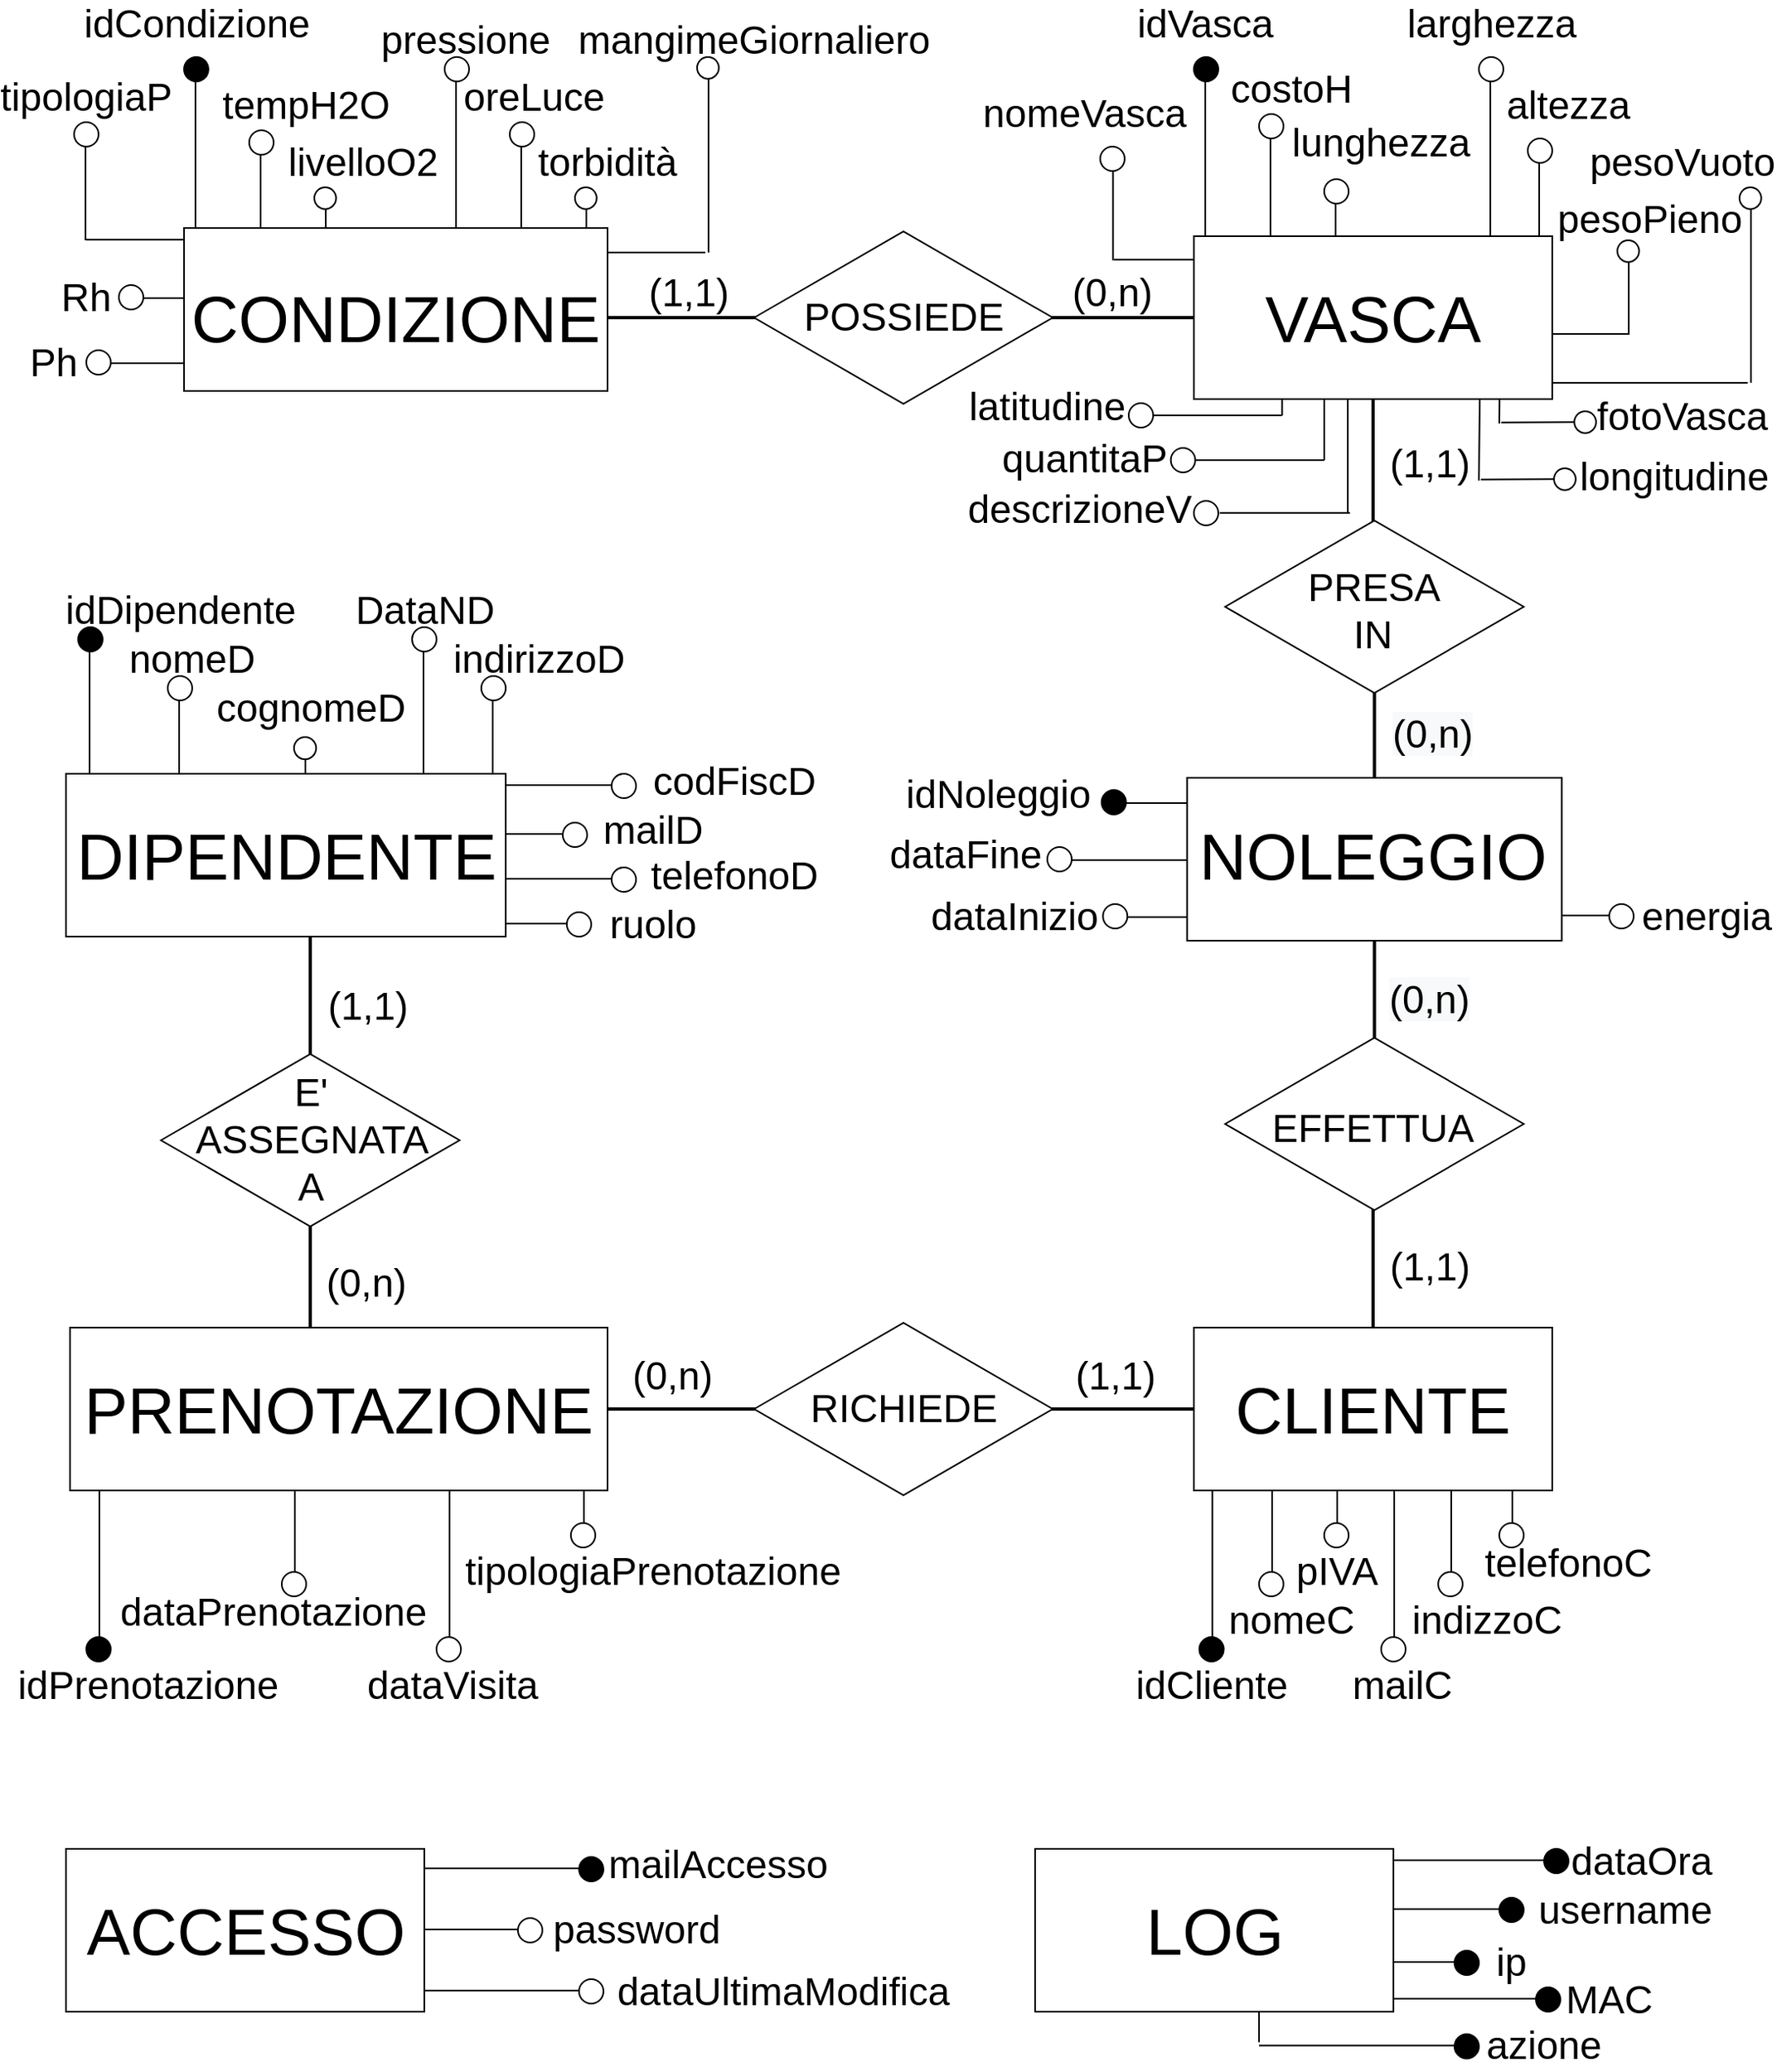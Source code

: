<mxfile version="14.6.13" type="device"><diagram name="Page-1" id="10a91c8b-09ff-31b1-d368-03940ed4cc9e"><mxGraphModel dx="2480" dy="1486" grid="1" gridSize="10" guides="1" tooltips="1" connect="1" arrows="1" fold="1" page="1" pageScale="1" pageWidth="1100" pageHeight="850" background="#ffffff" math="0" shadow="0"><root><mxCell id="0"/><mxCell id="1" parent="0"/><mxCell id="WqqBv0R-X1nAjkr2C4SO-64" value="" style="group" vertex="1" connectable="0" parent="1"><mxGeometry x="927.5" y="245" width="59.413" height="55.833" as="geometry"/></mxCell><mxCell id="N0Q-yxVmatHD8NryC9iG-40" value="" style="endArrow=none;html=1;" parent="WqqBv0R-X1nAjkr2C4SO-64" edge="1"><mxGeometry width="50" height="50" relative="1" as="geometry"><mxPoint y="50" as="sourcePoint"/><mxPoint x="0.5" as="targetPoint"/></mxGeometry></mxCell><mxCell id="N0Q-yxVmatHD8NryC9iG-37" value="" style="endArrow=none;html=1;entryX=0;entryY=0.5;entryDx=0;entryDy=0;" parent="WqqBv0R-X1nAjkr2C4SO-64" target="N0Q-yxVmatHD8NryC9iG-39" edge="1"><mxGeometry width="50" height="50" relative="1" as="geometry"><mxPoint x="1.18" y="49.36" as="sourcePoint"/><mxPoint x="64.31" y="48.98" as="targetPoint"/></mxGeometry></mxCell><mxCell id="N0Q-yxVmatHD8NryC9iG-39" value="" style="ellipse;whiteSpace=wrap;html=1;aspect=fixed;rotation=0;fillColor=#FFFFFF;" parent="WqqBv0R-X1nAjkr2C4SO-64" vertex="1"><mxGeometry x="46.08" y="42.5" width="13.333" height="13.333" as="geometry"/></mxCell><mxCell id="WqqBv0R-X1nAjkr2C4SO-58" value="" style="group" vertex="1" connectable="0" parent="1"><mxGeometry x="725.83" y="275" width="94.17" height="50" as="geometry"/></mxCell><mxCell id="n-FONFalLYpPNCbKh3JW-3" value="" style="endArrow=none;html=1;" parent="WqqBv0R-X1nAjkr2C4SO-58" edge="1"><mxGeometry width="50" height="50" relative="1" as="geometry"><mxPoint x="94.17" y="42.5" as="sourcePoint"/><mxPoint x="94.17" as="targetPoint"/></mxGeometry></mxCell><mxCell id="n-FONFalLYpPNCbKh3JW-1" value="" style="endArrow=none;html=1;" parent="WqqBv0R-X1nAjkr2C4SO-58" edge="1"><mxGeometry width="50" height="50" relative="1" as="geometry"><mxPoint x="14.17" y="42.44" as="sourcePoint"/><mxPoint x="94.17" y="42.44" as="targetPoint"/></mxGeometry></mxCell><mxCell id="n-FONFalLYpPNCbKh3JW-4" value="" style="ellipse;whiteSpace=wrap;html=1;aspect=fixed;rotation=0;fillColor=#FFFFFF;" parent="WqqBv0R-X1nAjkr2C4SO-58" vertex="1"><mxGeometry y="35" width="15" height="15" as="geometry"/></mxCell><mxCell id="WqqBv0R-X1nAjkr2C4SO-59" value="" style="group" vertex="1" connectable="0" parent="WqqBv0R-X1nAjkr2C4SO-58"><mxGeometry x="-25.83" y="-27.5" width="94.17" height="50" as="geometry"/></mxCell><mxCell id="WqqBv0R-X1nAjkr2C4SO-60" value="" style="endArrow=none;html=1;" edge="1" parent="WqqBv0R-X1nAjkr2C4SO-59"><mxGeometry width="50" height="50" relative="1" as="geometry"><mxPoint x="94.17" y="42.5" as="sourcePoint"/><mxPoint x="94.17" as="targetPoint"/></mxGeometry></mxCell><mxCell id="WqqBv0R-X1nAjkr2C4SO-61" value="" style="endArrow=none;html=1;" edge="1" parent="WqqBv0R-X1nAjkr2C4SO-59"><mxGeometry width="50" height="50" relative="1" as="geometry"><mxPoint x="14.17" y="42.44" as="sourcePoint"/><mxPoint x="94.17" y="42.44" as="targetPoint"/></mxGeometry></mxCell><mxCell id="WqqBv0R-X1nAjkr2C4SO-62" value="" style="ellipse;whiteSpace=wrap;html=1;aspect=fixed;rotation=0;fillColor=#FFFFFF;" vertex="1" parent="WqqBv0R-X1nAjkr2C4SO-59"><mxGeometry y="35" width="15" height="15" as="geometry"/></mxCell><mxCell id="WqqBv0R-X1nAjkr2C4SO-55" value="" style="group" vertex="1" connectable="0" parent="1"><mxGeometry x="740" y="230" width="102.5" height="127.5" as="geometry"/></mxCell><mxCell id="m1_PxUmgRlo_RNwVxNqM-4" value="" style="group;rotation=0;" parent="WqqBv0R-X1nAjkr2C4SO-55" vertex="1" connectable="0"><mxGeometry x="87.5" width="15" height="120" as="geometry"/></mxCell><mxCell id="m1_PxUmgRlo_RNwVxNqM-5" value="" style="endArrow=none;html=1;" parent="m1_PxUmgRlo_RNwVxNqM-4" edge="1"><mxGeometry width="50" height="50" relative="1" as="geometry"><mxPoint x="7" y="120" as="sourcePoint"/><mxPoint x="7" y="13.333" as="targetPoint"/></mxGeometry></mxCell><mxCell id="m1_PxUmgRlo_RNwVxNqM-2" value="" style="endArrow=none;html=1;" parent="WqqBv0R-X1nAjkr2C4SO-55" edge="1"><mxGeometry width="50" height="50" relative="1" as="geometry"><mxPoint x="15.84" y="119.84" as="sourcePoint"/><mxPoint x="95.84" y="119.84" as="targetPoint"/></mxGeometry></mxCell><mxCell id="m1_PxUmgRlo_RNwVxNqM-3" value="" style="ellipse;whiteSpace=wrap;html=1;aspect=fixed;rotation=0;fillColor=#FFFFFF;" parent="WqqBv0R-X1nAjkr2C4SO-55" vertex="1"><mxGeometry y="112.5" width="15" height="15" as="geometry"/></mxCell><mxCell id="WqqBv0R-X1nAjkr2C4SO-35" value="" style="line;strokeWidth=2;html=1;rotation=90;" vertex="1" parent="1"><mxGeometry x="117.5" y="832.5" width="160" height="10" as="geometry"/></mxCell><mxCell id="WqqBv0R-X1nAjkr2C4SO-36" value="" style="line;strokeWidth=2;html=1;rotation=90;" vertex="1" parent="1"><mxGeometry x="117.5" y="665" width="160" height="10" as="geometry"/></mxCell><mxCell id="WqqBv0R-X1nAjkr2C4SO-3" value="" style="line;strokeWidth=2;html=1;" vertex="1" parent="1"><mxGeometry x="620" y="895" width="160" height="10" as="geometry"/></mxCell><mxCell id="N0Q-yxVmatHD8NryC9iG-28" value="" style="endArrow=none;html=1;" parent="1" edge="1"><mxGeometry width="50" height="50" relative="1" as="geometry"><mxPoint x="690.83" y="194.4" as="sourcePoint"/><mxPoint x="770.83" y="194.4" as="targetPoint"/></mxGeometry></mxCell><mxCell id="N0Q-yxVmatHD8NryC9iG-22" value="" style="group;rotation=-90;" parent="1" vertex="1" connectable="0"><mxGeometry x="743.33" y="460" width="15" height="135" as="geometry"/></mxCell><mxCell id="N0Q-yxVmatHD8NryC9iG-23" value="" style="endArrow=none;html=1;" parent="N0Q-yxVmatHD8NryC9iG-22" edge="1"><mxGeometry width="50" height="50" relative="1" as="geometry"><mxPoint x="75" y="68" as="sourcePoint"/><mxPoint x="-45" y="68" as="targetPoint"/></mxGeometry></mxCell><mxCell id="N0Q-yxVmatHD8NryC9iG-24" value="" style="ellipse;whiteSpace=wrap;html=1;aspect=fixed;rotation=-90;fillColor=#000000;" parent="N0Q-yxVmatHD8NryC9iG-22" vertex="1"><mxGeometry x="-60" y="60" width="15" height="15" as="geometry"/></mxCell><mxCell id="N0Q-yxVmatHD8NryC9iG-12" value="" style="group;rotation=90;" parent="1" vertex="1" connectable="0"><mxGeometry x="935" y="530" width="15" height="135" as="geometry"/></mxCell><mxCell id="N0Q-yxVmatHD8NryC9iG-13" value="" style="endArrow=none;html=1;" parent="N0Q-yxVmatHD8NryC9iG-12" edge="1"><mxGeometry width="50" height="50" relative="1" as="geometry"><mxPoint x="-60" y="67" as="sourcePoint"/><mxPoint x="60" y="67" as="targetPoint"/></mxGeometry></mxCell><mxCell id="N0Q-yxVmatHD8NryC9iG-14" value="" style="ellipse;whiteSpace=wrap;html=1;aspect=fixed;rotation=90;fillColor=#FFFFFF;" parent="N0Q-yxVmatHD8NryC9iG-12" vertex="1"><mxGeometry x="60" y="60" width="15" height="15" as="geometry"/></mxCell><mxCell id="N0Q-yxVmatHD8NryC9iG-6" value="" style="group;rotation=-90;" parent="1" vertex="1" connectable="0"><mxGeometry x="710" y="495" width="15" height="135" as="geometry"/></mxCell><mxCell id="N0Q-yxVmatHD8NryC9iG-7" value="" style="endArrow=none;html=1;" parent="N0Q-yxVmatHD8NryC9iG-6" edge="1"><mxGeometry width="50" height="50" relative="1" as="geometry"><mxPoint x="75" y="68" as="sourcePoint"/><mxPoint x="-45" y="68" as="targetPoint"/></mxGeometry></mxCell><mxCell id="N0Q-yxVmatHD8NryC9iG-8" value="" style="ellipse;whiteSpace=wrap;html=1;aspect=fixed;rotation=-90;fillColor=#FFFFFF;" parent="N0Q-yxVmatHD8NryC9iG-6" vertex="1"><mxGeometry x="-60" y="60" width="15" height="15" as="geometry"/></mxCell><mxCell id="N0Q-yxVmatHD8NryC9iG-9" value="" style="group;rotation=-90;" parent="1" vertex="1" connectable="0"><mxGeometry x="744.17" y="530" width="15" height="135" as="geometry"/></mxCell><mxCell id="N0Q-yxVmatHD8NryC9iG-10" value="" style="endArrow=none;html=1;" parent="N0Q-yxVmatHD8NryC9iG-9" edge="1"><mxGeometry width="50" height="50" relative="1" as="geometry"><mxPoint x="75" y="68" as="sourcePoint"/><mxPoint x="-45" y="68" as="targetPoint"/></mxGeometry></mxCell><mxCell id="N0Q-yxVmatHD8NryC9iG-11" value="" style="ellipse;whiteSpace=wrap;html=1;aspect=fixed;rotation=-90;fillColor=#FFFFFF;" parent="N0Q-yxVmatHD8NryC9iG-9" vertex="1"><mxGeometry x="-60" y="60" width="15" height="15" as="geometry"/></mxCell><mxCell id="N0Q-yxVmatHD8NryC9iG-5" value="" style="line;strokeWidth=2;html=1;rotation=90;" parent="1" vertex="1"><mxGeometry x="790.83" y="632.5" width="120" height="10" as="geometry"/></mxCell><mxCell id="N0Q-yxVmatHD8NryC9iG-4" value="" style="line;strokeWidth=2;html=1;rotation=90;" parent="1" vertex="1"><mxGeometry x="790.83" y="482.5" width="120" height="10" as="geometry"/></mxCell><mxCell id="wFm1ahT12NuYnM6Y-Gpw-254" value="" style="endArrow=none;html=1;exitX=0.091;exitY=0.9;exitDx=0;exitDy=0;exitPerimeter=0;" parent="1" source="wFm1ahT12NuYnM6Y-Gpw-4" edge="1"><mxGeometry width="50" height="50" relative="1" as="geometry"><mxPoint x="970" y="270" as="sourcePoint"/><mxPoint x="1080" y="270" as="targetPoint"/></mxGeometry></mxCell><mxCell id="wFm1ahT12NuYnM6Y-Gpw-268" value="" style="endArrow=none;html=1;" parent="1" edge="1"><mxGeometry width="50" height="50" relative="1" as="geometry"><mxPoint x="897.5" y="240.0" as="sourcePoint"/><mxPoint x="1007.5" y="240.0" as="targetPoint"/></mxGeometry></mxCell><mxCell id="wFm1ahT12NuYnM6Y-Gpw-260" value="" style="group;rotation=-90;" parent="1" vertex="1" connectable="0"><mxGeometry x="140" y="150" width="15" height="135" as="geometry"/></mxCell><mxCell id="wFm1ahT12NuYnM6Y-Gpw-261" value="" style="endArrow=none;html=1;" parent="wFm1ahT12NuYnM6Y-Gpw-260" edge="1"><mxGeometry width="50" height="50" relative="1" as="geometry"><mxPoint x="75" y="68" as="sourcePoint"/><mxPoint x="-45" y="68" as="targetPoint"/></mxGeometry></mxCell><mxCell id="wFm1ahT12NuYnM6Y-Gpw-262" value="" style="ellipse;whiteSpace=wrap;html=1;aspect=fixed;rotation=-90;fillColor=#FFFFFF;" parent="wFm1ahT12NuYnM6Y-Gpw-260" vertex="1"><mxGeometry x="-60" y="60" width="15" height="15" as="geometry"/></mxCell><mxCell id="wFm1ahT12NuYnM6Y-Gpw-263" value="" style="group;rotation=-90;" parent="1" vertex="1" connectable="0"><mxGeometry x="120" y="190" width="15" height="135" as="geometry"/></mxCell><mxCell id="wFm1ahT12NuYnM6Y-Gpw-264" value="" style="endArrow=none;html=1;" parent="wFm1ahT12NuYnM6Y-Gpw-263" edge="1"><mxGeometry width="50" height="50" relative="1" as="geometry"><mxPoint x="75" y="68" as="sourcePoint"/><mxPoint x="-45" y="68" as="targetPoint"/></mxGeometry></mxCell><mxCell id="wFm1ahT12NuYnM6Y-Gpw-265" value="" style="ellipse;whiteSpace=wrap;html=1;aspect=fixed;rotation=-90;fillColor=#FFFFFF;" parent="wFm1ahT12NuYnM6Y-Gpw-263" vertex="1"><mxGeometry x="-60" y="60" width="15" height="15" as="geometry"/></mxCell><mxCell id="wFm1ahT12NuYnM6Y-Gpw-233" value="" style="group;rotation=0;" parent="1" vertex="1" connectable="0"><mxGeometry x="360" y="150" width="15" height="120" as="geometry"/></mxCell><mxCell id="wFm1ahT12NuYnM6Y-Gpw-234" value="" style="endArrow=none;html=1;" parent="wFm1ahT12NuYnM6Y-Gpw-233" edge="1"><mxGeometry width="50" height="50" relative="1" as="geometry"><mxPoint x="7" y="120" as="sourcePoint"/><mxPoint x="7" y="13.333" as="targetPoint"/></mxGeometry></mxCell><mxCell id="wFm1ahT12NuYnM6Y-Gpw-235" value="" style="ellipse;whiteSpace=wrap;html=1;aspect=fixed;rotation=0;fillColor=#FFFFFF;" parent="wFm1ahT12NuYnM6Y-Gpw-233" vertex="1"><mxGeometry width="13.333" height="13.333" as="geometry"/></mxCell><mxCell id="wFm1ahT12NuYnM6Y-Gpw-247" value="" style="endArrow=none;html=1;" parent="1" edge="1"><mxGeometry width="50" height="50" relative="1" as="geometry"><mxPoint x="330" y="190" as="sourcePoint"/><mxPoint x="440" y="190" as="targetPoint"/></mxGeometry></mxCell><mxCell id="wFm1ahT12NuYnM6Y-Gpw-229" value="" style="group;rotation=0;" parent="1" vertex="1" connectable="0"><mxGeometry x="320" y="110" width="15" height="135" as="geometry"/></mxCell><mxCell id="wFm1ahT12NuYnM6Y-Gpw-230" value="" style="endArrow=none;html=1;" parent="wFm1ahT12NuYnM6Y-Gpw-229" edge="1"><mxGeometry width="50" height="50" relative="1" as="geometry"><mxPoint x="7" y="135" as="sourcePoint"/><mxPoint x="7" y="15" as="targetPoint"/></mxGeometry></mxCell><mxCell id="wFm1ahT12NuYnM6Y-Gpw-231" value="" style="ellipse;whiteSpace=wrap;html=1;aspect=fixed;rotation=0;fillColor=#FFFFFF;" parent="wFm1ahT12NuYnM6Y-Gpw-229" vertex="1"><mxGeometry width="15" height="15" as="geometry"/></mxCell><mxCell id="wFm1ahT12NuYnM6Y-Gpw-225" value="" style="group;rotation=0;" parent="1" vertex="1" connectable="0"><mxGeometry x="280" y="70" width="15" height="135" as="geometry"/></mxCell><mxCell id="wFm1ahT12NuYnM6Y-Gpw-226" value="" style="endArrow=none;html=1;" parent="wFm1ahT12NuYnM6Y-Gpw-225" edge="1"><mxGeometry width="50" height="50" relative="1" as="geometry"><mxPoint x="7" y="135" as="sourcePoint"/><mxPoint x="7" y="15" as="targetPoint"/></mxGeometry></mxCell><mxCell id="wFm1ahT12NuYnM6Y-Gpw-227" value="" style="ellipse;whiteSpace=wrap;html=1;aspect=fixed;rotation=0;fillColor=#FFFFFF;" parent="wFm1ahT12NuYnM6Y-Gpw-225" vertex="1"><mxGeometry width="15" height="15" as="geometry"/></mxCell><mxCell id="wFm1ahT12NuYnM6Y-Gpw-220" value="" style="group;rotation=0;" parent="1" vertex="1" connectable="0"><mxGeometry x="200" y="150" width="15" height="120" as="geometry"/></mxCell><mxCell id="wFm1ahT12NuYnM6Y-Gpw-221" value="" style="endArrow=none;html=1;" parent="wFm1ahT12NuYnM6Y-Gpw-220" edge="1"><mxGeometry width="50" height="50" relative="1" as="geometry"><mxPoint x="7" y="120" as="sourcePoint"/><mxPoint x="7" y="13.333" as="targetPoint"/></mxGeometry></mxCell><mxCell id="wFm1ahT12NuYnM6Y-Gpw-222" value="" style="ellipse;whiteSpace=wrap;html=1;aspect=fixed;rotation=0;fillColor=#FFFFFF;" parent="wFm1ahT12NuYnM6Y-Gpw-220" vertex="1"><mxGeometry width="13.333" height="13.333" as="geometry"/></mxCell><mxCell id="wFm1ahT12NuYnM6Y-Gpw-216" value="" style="group;rotation=0;" parent="1" vertex="1" connectable="0"><mxGeometry x="160" y="115" width="15" height="135" as="geometry"/></mxCell><mxCell id="wFm1ahT12NuYnM6Y-Gpw-217" value="" style="endArrow=none;html=1;" parent="wFm1ahT12NuYnM6Y-Gpw-216" edge="1"><mxGeometry width="50" height="50" relative="1" as="geometry"><mxPoint x="7" y="135" as="sourcePoint"/><mxPoint x="7" y="15" as="targetPoint"/></mxGeometry></mxCell><mxCell id="wFm1ahT12NuYnM6Y-Gpw-218" value="" style="ellipse;whiteSpace=wrap;html=1;aspect=fixed;rotation=0;fillColor=#FFFFFF;" parent="wFm1ahT12NuYnM6Y-Gpw-216" vertex="1"><mxGeometry width="15" height="15" as="geometry"/></mxCell><mxCell id="wFm1ahT12NuYnM6Y-Gpw-252" value="" style="endArrow=none;html=1;" parent="1" edge="1"><mxGeometry width="50" height="50" relative="1" as="geometry"><mxPoint x="60" y="182.08" as="sourcePoint"/><mxPoint x="140" y="182.08" as="targetPoint"/></mxGeometry></mxCell><mxCell id="wFm1ahT12NuYnM6Y-Gpw-177" value="" style="group;rotation=0;" parent="1" vertex="1" connectable="0"><mxGeometry x="55" y="420" width="15" height="135" as="geometry"/></mxCell><mxCell id="wFm1ahT12NuYnM6Y-Gpw-178" value="" style="endArrow=none;html=1;" parent="wFm1ahT12NuYnM6Y-Gpw-177" edge="1"><mxGeometry width="50" height="50" relative="1" as="geometry"><mxPoint x="7" y="135" as="sourcePoint"/><mxPoint x="7" y="15" as="targetPoint"/></mxGeometry></mxCell><mxCell id="wFm1ahT12NuYnM6Y-Gpw-179" value="" style="ellipse;whiteSpace=wrap;html=1;aspect=fixed;rotation=0;fillColor=#000000;" parent="wFm1ahT12NuYnM6Y-Gpw-177" vertex="1"><mxGeometry width="15" height="15" as="geometry"/></mxCell><mxCell id="wFm1ahT12NuYnM6Y-Gpw-181" value="" style="group;rotation=0;" parent="1" vertex="1" connectable="0"><mxGeometry x="110" y="450" width="15" height="135" as="geometry"/></mxCell><mxCell id="wFm1ahT12NuYnM6Y-Gpw-182" value="" style="endArrow=none;html=1;" parent="wFm1ahT12NuYnM6Y-Gpw-181" edge="1"><mxGeometry width="50" height="50" relative="1" as="geometry"><mxPoint x="7" y="135" as="sourcePoint"/><mxPoint x="7" y="15" as="targetPoint"/></mxGeometry></mxCell><mxCell id="wFm1ahT12NuYnM6Y-Gpw-183" value="" style="ellipse;whiteSpace=wrap;html=1;aspect=fixed;rotation=0;fillColor=#FFFFFF;" parent="wFm1ahT12NuYnM6Y-Gpw-181" vertex="1"><mxGeometry width="15" height="15" as="geometry"/></mxCell><mxCell id="wFm1ahT12NuYnM6Y-Gpw-185" value="" style="group;rotation=0;" parent="1" vertex="1" connectable="0"><mxGeometry x="187.5" y="487.5" width="15" height="122.5" as="geometry"/></mxCell><mxCell id="wFm1ahT12NuYnM6Y-Gpw-186" value="" style="endArrow=none;html=1;" parent="wFm1ahT12NuYnM6Y-Gpw-185" edge="1"><mxGeometry width="50" height="50" relative="1" as="geometry"><mxPoint x="7" y="122.5" as="sourcePoint"/><mxPoint x="7" y="13.611" as="targetPoint"/></mxGeometry></mxCell><mxCell id="wFm1ahT12NuYnM6Y-Gpw-187" value="" style="ellipse;whiteSpace=wrap;html=1;aspect=fixed;rotation=0;fillColor=#FFFFFF;" parent="wFm1ahT12NuYnM6Y-Gpw-185" vertex="1"><mxGeometry width="13.611" height="13.611" as="geometry"/></mxCell><mxCell id="wFm1ahT12NuYnM6Y-Gpw-190" value="" style="group;rotation=0;" parent="1" vertex="1" connectable="0"><mxGeometry x="260" y="420" width="15" height="135" as="geometry"/></mxCell><mxCell id="wFm1ahT12NuYnM6Y-Gpw-191" value="" style="endArrow=none;html=1;" parent="wFm1ahT12NuYnM6Y-Gpw-190" edge="1"><mxGeometry width="50" height="50" relative="1" as="geometry"><mxPoint x="7" y="135" as="sourcePoint"/><mxPoint x="7" y="15" as="targetPoint"/></mxGeometry></mxCell><mxCell id="wFm1ahT12NuYnM6Y-Gpw-192" value="" style="ellipse;whiteSpace=wrap;html=1;aspect=fixed;rotation=0;fillColor=#FFFFFF;" parent="wFm1ahT12NuYnM6Y-Gpw-190" vertex="1"><mxGeometry width="15" height="15" as="geometry"/></mxCell><mxCell id="wFm1ahT12NuYnM6Y-Gpw-196" value="" style="group;rotation=0;" parent="1" vertex="1" connectable="0"><mxGeometry x="302.5" y="450" width="15" height="135" as="geometry"/></mxCell><mxCell id="wFm1ahT12NuYnM6Y-Gpw-197" value="" style="endArrow=none;html=1;" parent="wFm1ahT12NuYnM6Y-Gpw-196" edge="1"><mxGeometry width="50" height="50" relative="1" as="geometry"><mxPoint x="7" y="135" as="sourcePoint"/><mxPoint x="7" y="15" as="targetPoint"/></mxGeometry></mxCell><mxCell id="wFm1ahT12NuYnM6Y-Gpw-198" value="" style="ellipse;whiteSpace=wrap;html=1;aspect=fixed;rotation=0;fillColor=#FFFFFF;" parent="wFm1ahT12NuYnM6Y-Gpw-196" vertex="1"><mxGeometry width="15" height="15" as="geometry"/></mxCell><mxCell id="wFm1ahT12NuYnM6Y-Gpw-200" value="" style="group;rotation=90;" parent="1" vertex="1" connectable="0"><mxGeometry x="322.5" y="450" width="15" height="135" as="geometry"/></mxCell><mxCell id="wFm1ahT12NuYnM6Y-Gpw-201" value="" style="endArrow=none;html=1;" parent="wFm1ahT12NuYnM6Y-Gpw-200" edge="1"><mxGeometry width="50" height="50" relative="1" as="geometry"><mxPoint x="-60" y="67" as="sourcePoint"/><mxPoint x="60" y="67" as="targetPoint"/></mxGeometry></mxCell><mxCell id="wFm1ahT12NuYnM6Y-Gpw-202" value="" style="ellipse;whiteSpace=wrap;html=1;aspect=fixed;rotation=90;fillColor=#FFFFFF;" parent="wFm1ahT12NuYnM6Y-Gpw-200" vertex="1"><mxGeometry x="60" y="60" width="15" height="15" as="geometry"/></mxCell><mxCell id="wFm1ahT12NuYnM6Y-Gpw-203" value="" style="group;rotation=90;" parent="1" vertex="1" connectable="0"><mxGeometry x="292.5" y="480" width="15" height="135" as="geometry"/></mxCell><mxCell id="wFm1ahT12NuYnM6Y-Gpw-204" value="" style="endArrow=none;html=1;" parent="wFm1ahT12NuYnM6Y-Gpw-203" edge="1"><mxGeometry width="50" height="50" relative="1" as="geometry"><mxPoint x="-60" y="67" as="sourcePoint"/><mxPoint x="60" y="67" as="targetPoint"/></mxGeometry></mxCell><mxCell id="wFm1ahT12NuYnM6Y-Gpw-205" value="" style="ellipse;whiteSpace=wrap;html=1;aspect=fixed;rotation=90;fillColor=#FFFFFF;" parent="wFm1ahT12NuYnM6Y-Gpw-203" vertex="1"><mxGeometry x="60" y="60" width="15" height="15" as="geometry"/></mxCell><mxCell id="wFm1ahT12NuYnM6Y-Gpw-206" value="" style="group;rotation=90;" parent="1" vertex="1" connectable="0"><mxGeometry x="322.5" y="507.5" width="15" height="135" as="geometry"/></mxCell><mxCell id="wFm1ahT12NuYnM6Y-Gpw-207" value="" style="endArrow=none;html=1;" parent="wFm1ahT12NuYnM6Y-Gpw-206" edge="1"><mxGeometry width="50" height="50" relative="1" as="geometry"><mxPoint x="-60" y="67" as="sourcePoint"/><mxPoint x="60" y="67" as="targetPoint"/></mxGeometry></mxCell><mxCell id="wFm1ahT12NuYnM6Y-Gpw-208" value="" style="ellipse;whiteSpace=wrap;html=1;aspect=fixed;rotation=90;fillColor=#FFFFFF;" parent="wFm1ahT12NuYnM6Y-Gpw-206" vertex="1"><mxGeometry x="60" y="60" width="15" height="15" as="geometry"/></mxCell><mxCell id="wFm1ahT12NuYnM6Y-Gpw-212" value="" style="group;rotation=90;" parent="1" vertex="1" connectable="0"><mxGeometry x="295" y="535" width="15" height="135" as="geometry"/></mxCell><mxCell id="wFm1ahT12NuYnM6Y-Gpw-213" value="" style="endArrow=none;html=1;" parent="wFm1ahT12NuYnM6Y-Gpw-212" edge="1"><mxGeometry width="50" height="50" relative="1" as="geometry"><mxPoint x="-60" y="67" as="sourcePoint"/><mxPoint x="60" y="67" as="targetPoint"/></mxGeometry></mxCell><mxCell id="wFm1ahT12NuYnM6Y-Gpw-214" value="" style="ellipse;whiteSpace=wrap;html=1;aspect=fixed;rotation=90;fillColor=#FFFFFF;" parent="wFm1ahT12NuYnM6Y-Gpw-212" vertex="1"><mxGeometry x="60" y="60" width="15" height="15" as="geometry"/></mxCell><mxCell id="wFm1ahT12NuYnM6Y-Gpw-165" value="" style="group;rotation=90;" parent="1" vertex="1" connectable="0"><mxGeometry x="302.5" y="1115" width="15" height="135" as="geometry"/></mxCell><mxCell id="wFm1ahT12NuYnM6Y-Gpw-166" value="" style="endArrow=none;html=1;" parent="wFm1ahT12NuYnM6Y-Gpw-165" edge="1"><mxGeometry width="50" height="50" relative="1" as="geometry"><mxPoint x="-60" y="67" as="sourcePoint"/><mxPoint x="60" y="67" as="targetPoint"/></mxGeometry></mxCell><mxCell id="wFm1ahT12NuYnM6Y-Gpw-167" value="" style="ellipse;whiteSpace=wrap;html=1;aspect=fixed;rotation=90;fillColor=#000000;" parent="wFm1ahT12NuYnM6Y-Gpw-165" vertex="1"><mxGeometry x="60" y="60" width="15" height="15" as="geometry"/></mxCell><mxCell id="wFm1ahT12NuYnM6Y-Gpw-169" value="" style="group;rotation=90;" parent="1" vertex="1" connectable="0"><mxGeometry x="265" y="1152.5" width="15" height="135" as="geometry"/></mxCell><mxCell id="wFm1ahT12NuYnM6Y-Gpw-170" value="" style="endArrow=none;html=1;" parent="wFm1ahT12NuYnM6Y-Gpw-169" edge="1"><mxGeometry width="50" height="50" relative="1" as="geometry"><mxPoint x="-60" y="67" as="sourcePoint"/><mxPoint x="60" y="67" as="targetPoint"/></mxGeometry></mxCell><mxCell id="wFm1ahT12NuYnM6Y-Gpw-171" value="" style="ellipse;whiteSpace=wrap;html=1;aspect=fixed;rotation=90;fillColor=#FFFFFF;" parent="wFm1ahT12NuYnM6Y-Gpw-169" vertex="1"><mxGeometry x="60" y="60" width="15" height="15" as="geometry"/></mxCell><mxCell id="wFm1ahT12NuYnM6Y-Gpw-172" value="" style="group;rotation=90;" parent="1" vertex="1" connectable="0"><mxGeometry x="302.5" y="1190" width="15" height="135" as="geometry"/></mxCell><mxCell id="wFm1ahT12NuYnM6Y-Gpw-173" value="" style="endArrow=none;html=1;" parent="wFm1ahT12NuYnM6Y-Gpw-172" edge="1"><mxGeometry width="50" height="50" relative="1" as="geometry"><mxPoint x="-60" y="67" as="sourcePoint"/><mxPoint x="60" y="67" as="targetPoint"/></mxGeometry></mxCell><mxCell id="wFm1ahT12NuYnM6Y-Gpw-174" value="" style="ellipse;whiteSpace=wrap;html=1;aspect=fixed;rotation=90;fillColor=#FFFFFF;" parent="wFm1ahT12NuYnM6Y-Gpw-172" vertex="1"><mxGeometry x="60" y="60" width="15" height="15" as="geometry"/></mxCell><mxCell id="wFm1ahT12NuYnM6Y-Gpw-146" value="" style="group;rotation=90;" parent="1" vertex="1" connectable="0"><mxGeometry x="867.5" y="1140" width="15" height="135" as="geometry"/></mxCell><mxCell id="wFm1ahT12NuYnM6Y-Gpw-147" value="" style="endArrow=none;html=1;" parent="wFm1ahT12NuYnM6Y-Gpw-146" edge="1"><mxGeometry width="50" height="50" relative="1" as="geometry"><mxPoint x="-60" y="67" as="sourcePoint"/><mxPoint x="60" y="67" as="targetPoint"/></mxGeometry></mxCell><mxCell id="wFm1ahT12NuYnM6Y-Gpw-148" value="" style="ellipse;whiteSpace=wrap;html=1;aspect=fixed;rotation=90;fillColor=#000000;" parent="wFm1ahT12NuYnM6Y-Gpw-146" vertex="1"><mxGeometry x="60" y="60" width="15" height="15" as="geometry"/></mxCell><mxCell id="wFm1ahT12NuYnM6Y-Gpw-149" value="" style="group;rotation=90;" parent="1" vertex="1" connectable="0"><mxGeometry x="840" y="1172.5" width="15" height="135" as="geometry"/></mxCell><mxCell id="wFm1ahT12NuYnM6Y-Gpw-150" value="" style="endArrow=none;html=1;" parent="wFm1ahT12NuYnM6Y-Gpw-149" edge="1"><mxGeometry width="50" height="50" relative="1" as="geometry"><mxPoint x="-60" y="67" as="sourcePoint"/><mxPoint x="60" y="67" as="targetPoint"/></mxGeometry></mxCell><mxCell id="wFm1ahT12NuYnM6Y-Gpw-151" value="" style="ellipse;whiteSpace=wrap;html=1;aspect=fixed;rotation=90;fillColor=#000000;" parent="wFm1ahT12NuYnM6Y-Gpw-149" vertex="1"><mxGeometry x="60" y="60" width="15" height="15" as="geometry"/></mxCell><mxCell id="wFm1ahT12NuYnM6Y-Gpw-154" value="" style="group;rotation=90;" parent="1" vertex="1" connectable="0"><mxGeometry x="890" y="1195" width="15" height="135" as="geometry"/></mxCell><mxCell id="wFm1ahT12NuYnM6Y-Gpw-155" value="" style="endArrow=none;html=1;" parent="wFm1ahT12NuYnM6Y-Gpw-154" edge="1"><mxGeometry width="50" height="50" relative="1" as="geometry"><mxPoint x="-60" y="67" as="sourcePoint"/><mxPoint x="60" y="67" as="targetPoint"/></mxGeometry></mxCell><mxCell id="wFm1ahT12NuYnM6Y-Gpw-156" value="" style="ellipse;whiteSpace=wrap;html=1;aspect=fixed;rotation=90;fillColor=#000000;" parent="wFm1ahT12NuYnM6Y-Gpw-154" vertex="1"><mxGeometry x="60" y="60" width="15" height="15" as="geometry"/></mxCell><mxCell id="wFm1ahT12NuYnM6Y-Gpw-164" value="" style="endArrow=none;html=1;" parent="1" edge="1"><mxGeometry width="50" height="50" relative="1" as="geometry"><mxPoint x="780" y="1288.75" as="sourcePoint"/><mxPoint x="780" y="1238.75" as="targetPoint"/></mxGeometry></mxCell><mxCell id="wFm1ahT12NuYnM6Y-Gpw-141" value="" style="group;rotation=90;" parent="1" vertex="1" connectable="0"><mxGeometry x="895" y="1110" width="15" height="135" as="geometry"/></mxCell><mxCell id="wFm1ahT12NuYnM6Y-Gpw-142" value="" style="endArrow=none;html=1;" parent="wFm1ahT12NuYnM6Y-Gpw-141" edge="1"><mxGeometry width="50" height="50" relative="1" as="geometry"><mxPoint x="-60" y="67" as="sourcePoint"/><mxPoint x="60" y="67" as="targetPoint"/></mxGeometry></mxCell><mxCell id="wFm1ahT12NuYnM6Y-Gpw-143" value="" style="ellipse;whiteSpace=wrap;html=1;aspect=fixed;rotation=90;fillColor=#000000;" parent="wFm1ahT12NuYnM6Y-Gpw-141" vertex="1"><mxGeometry x="60" y="60" width="15" height="15" as="geometry"/></mxCell><mxCell id="wFm1ahT12NuYnM6Y-Gpw-131" value="" style="group;rotation=0;" parent="1" vertex="1" connectable="0"><mxGeometry x="120" y="70" width="15" height="135" as="geometry"/></mxCell><mxCell id="wFm1ahT12NuYnM6Y-Gpw-132" value="" style="endArrow=none;html=1;" parent="wFm1ahT12NuYnM6Y-Gpw-131" edge="1"><mxGeometry width="50" height="50" relative="1" as="geometry"><mxPoint x="7" y="135" as="sourcePoint"/><mxPoint x="7" y="15" as="targetPoint"/></mxGeometry></mxCell><mxCell id="wFm1ahT12NuYnM6Y-Gpw-133" value="" style="ellipse;whiteSpace=wrap;html=1;aspect=fixed;rotation=0;fillColor=#000000;" parent="wFm1ahT12NuYnM6Y-Gpw-131" vertex="1"><mxGeometry width="15" height="15" as="geometry"/></mxCell><mxCell id="wFm1ahT12NuYnM6Y-Gpw-117" value="" style="group;rotation=-180;" parent="1" vertex="1" connectable="0"><mxGeometry x="927.5" y="850" width="15" height="135" as="geometry"/></mxCell><mxCell id="wFm1ahT12NuYnM6Y-Gpw-118" value="" style="endArrow=none;html=1;" parent="wFm1ahT12NuYnM6Y-Gpw-117" edge="1"><mxGeometry width="50" height="50" relative="1" as="geometry"><mxPoint x="8" as="sourcePoint"/><mxPoint x="8" y="120" as="targetPoint"/></mxGeometry></mxCell><mxCell id="wFm1ahT12NuYnM6Y-Gpw-119" value="" style="ellipse;whiteSpace=wrap;html=1;aspect=fixed;rotation=-180;fillColor=#FFFFFF;" parent="wFm1ahT12NuYnM6Y-Gpw-117" vertex="1"><mxGeometry y="120" width="15" height="15" as="geometry"/></mxCell><mxCell id="wFm1ahT12NuYnM6Y-Gpw-109" value="" style="group;rotation=-180;" parent="1" vertex="1" connectable="0"><mxGeometry x="890" y="880" width="15" height="135" as="geometry"/></mxCell><mxCell id="wFm1ahT12NuYnM6Y-Gpw-110" value="" style="endArrow=none;html=1;" parent="wFm1ahT12NuYnM6Y-Gpw-109" edge="1"><mxGeometry width="50" height="50" relative="1" as="geometry"><mxPoint x="8" as="sourcePoint"/><mxPoint x="8" y="120" as="targetPoint"/></mxGeometry></mxCell><mxCell id="wFm1ahT12NuYnM6Y-Gpw-111" value="" style="ellipse;whiteSpace=wrap;html=1;aspect=fixed;rotation=-180;fillColor=#FFFFFF;" parent="wFm1ahT12NuYnM6Y-Gpw-109" vertex="1"><mxGeometry y="120" width="15" height="15" as="geometry"/></mxCell><mxCell id="wFm1ahT12NuYnM6Y-Gpw-104" value="" style="group;rotation=-180;" parent="1" vertex="1" connectable="0"><mxGeometry x="855" y="920" width="15" height="135" as="geometry"/></mxCell><mxCell id="wFm1ahT12NuYnM6Y-Gpw-105" value="" style="endArrow=none;html=1;" parent="wFm1ahT12NuYnM6Y-Gpw-104" edge="1"><mxGeometry width="50" height="50" relative="1" as="geometry"><mxPoint x="8" as="sourcePoint"/><mxPoint x="8" y="120" as="targetPoint"/></mxGeometry></mxCell><mxCell id="wFm1ahT12NuYnM6Y-Gpw-106" value="" style="ellipse;whiteSpace=wrap;html=1;aspect=fixed;rotation=-180;fillColor=#FFFFFF;" parent="wFm1ahT12NuYnM6Y-Gpw-104" vertex="1"><mxGeometry y="120" width="15" height="15" as="geometry"/></mxCell><mxCell id="wFm1ahT12NuYnM6Y-Gpw-99" value="" style="group;rotation=-180;" parent="1" vertex="1" connectable="0"><mxGeometry x="820" y="850" width="15" height="135" as="geometry"/></mxCell><mxCell id="wFm1ahT12NuYnM6Y-Gpw-100" value="" style="endArrow=none;html=1;" parent="wFm1ahT12NuYnM6Y-Gpw-99" edge="1"><mxGeometry width="50" height="50" relative="1" as="geometry"><mxPoint x="8" as="sourcePoint"/><mxPoint x="8" y="120" as="targetPoint"/></mxGeometry></mxCell><mxCell id="wFm1ahT12NuYnM6Y-Gpw-101" value="" style="ellipse;whiteSpace=wrap;html=1;aspect=fixed;rotation=-180;fillColor=#FFFFFF;" parent="wFm1ahT12NuYnM6Y-Gpw-99" vertex="1"><mxGeometry y="120" width="15" height="15" as="geometry"/></mxCell><mxCell id="wFm1ahT12NuYnM6Y-Gpw-78" value="" style="group;rotation=0;" parent="1" vertex="1" connectable="0"><mxGeometry x="945" y="120" width="15" height="135" as="geometry"/></mxCell><mxCell id="wFm1ahT12NuYnM6Y-Gpw-79" value="" style="endArrow=none;html=1;" parent="wFm1ahT12NuYnM6Y-Gpw-78" edge="1"><mxGeometry width="50" height="50" relative="1" as="geometry"><mxPoint x="7" y="135" as="sourcePoint"/><mxPoint x="7" y="15" as="targetPoint"/></mxGeometry></mxCell><mxCell id="wFm1ahT12NuYnM6Y-Gpw-80" value="" style="ellipse;whiteSpace=wrap;html=1;aspect=fixed;rotation=0;fillColor=#FFFFFF;" parent="wFm1ahT12NuYnM6Y-Gpw-78" vertex="1"><mxGeometry width="15" height="15" as="geometry"/></mxCell><mxCell id="wFm1ahT12NuYnM6Y-Gpw-75" value="" style="group;rotation=0;" parent="1" vertex="1" connectable="0"><mxGeometry x="915" y="70" width="15" height="135" as="geometry"/></mxCell><mxCell id="wFm1ahT12NuYnM6Y-Gpw-76" value="" style="endArrow=none;html=1;" parent="wFm1ahT12NuYnM6Y-Gpw-75" edge="1"><mxGeometry width="50" height="50" relative="1" as="geometry"><mxPoint x="7" y="135" as="sourcePoint"/><mxPoint x="7" y="15" as="targetPoint"/></mxGeometry></mxCell><mxCell id="wFm1ahT12NuYnM6Y-Gpw-77" value="" style="ellipse;whiteSpace=wrap;html=1;aspect=fixed;rotation=0;fillColor=#FFFFFF;" parent="wFm1ahT12NuYnM6Y-Gpw-75" vertex="1"><mxGeometry width="15" height="15" as="geometry"/></mxCell><mxCell id="wFm1ahT12NuYnM6Y-Gpw-66" value="" style="group;rotation=0;" parent="1" vertex="1" connectable="0"><mxGeometry x="820" y="145" width="55" height="135" as="geometry"/></mxCell><mxCell id="wFm1ahT12NuYnM6Y-Gpw-68" value="" style="ellipse;whiteSpace=wrap;html=1;aspect=fixed;rotation=0;fillColor=#FFFFFF;" parent="wFm1ahT12NuYnM6Y-Gpw-66" vertex="1"><mxGeometry width="15" height="15" as="geometry"/></mxCell><mxCell id="wFm1ahT12NuYnM6Y-Gpw-67" value="" style="endArrow=none;html=1;" parent="wFm1ahT12NuYnM6Y-Gpw-66" edge="1"><mxGeometry width="50" height="50" relative="1" as="geometry"><mxPoint x="7" y="135" as="sourcePoint"/><mxPoint x="7" y="15" as="targetPoint"/></mxGeometry></mxCell><mxCell id="wFm1ahT12NuYnM6Y-Gpw-72" value="&lt;span style=&quot;font-size: 24px&quot;&gt;lunghezza&lt;/span&gt;" style="text;html=1;strokeColor=none;fillColor=none;align=center;verticalAlign=middle;whiteSpace=wrap;rounded=0;" parent="wFm1ahT12NuYnM6Y-Gpw-66" vertex="1"><mxGeometry x="15" y="-35" width="40" height="25" as="geometry"/></mxCell><mxCell id="wFm1ahT12NuYnM6Y-Gpw-42" value="" style="group;rotation=0;" parent="1" vertex="1" connectable="0"><mxGeometry x="780" y="105" width="15" height="135" as="geometry"/></mxCell><mxCell id="wFm1ahT12NuYnM6Y-Gpw-43" value="" style="endArrow=none;html=1;" parent="wFm1ahT12NuYnM6Y-Gpw-42" edge="1"><mxGeometry width="50" height="50" relative="1" as="geometry"><mxPoint x="7" y="135" as="sourcePoint"/><mxPoint x="7" y="15" as="targetPoint"/></mxGeometry></mxCell><mxCell id="wFm1ahT12NuYnM6Y-Gpw-44" value="" style="ellipse;whiteSpace=wrap;html=1;aspect=fixed;rotation=0;fillColor=#FFFFFF;" parent="wFm1ahT12NuYnM6Y-Gpw-42" vertex="1"><mxGeometry width="15" height="15" as="geometry"/></mxCell><mxCell id="wFm1ahT12NuYnM6Y-Gpw-39" value="" style="group;rotation=-180;" parent="1" vertex="1" connectable="0"><mxGeometry x="780" y="880" width="15" height="135" as="geometry"/></mxCell><mxCell id="wFm1ahT12NuYnM6Y-Gpw-40" value="" style="endArrow=none;html=1;" parent="wFm1ahT12NuYnM6Y-Gpw-39" edge="1"><mxGeometry width="50" height="50" relative="1" as="geometry"><mxPoint x="8" as="sourcePoint"/><mxPoint x="8" y="120" as="targetPoint"/></mxGeometry></mxCell><mxCell id="wFm1ahT12NuYnM6Y-Gpw-41" value="" style="ellipse;whiteSpace=wrap;html=1;aspect=fixed;rotation=-180;fillColor=#FFFFFF;" parent="wFm1ahT12NuYnM6Y-Gpw-39" vertex="1"><mxGeometry y="120" width="15" height="15" as="geometry"/></mxCell><mxCell id="wFm1ahT12NuYnM6Y-Gpw-33" value="" style="group;rotation=0;" parent="1" vertex="1" connectable="0"><mxGeometry x="739.99" y="70" width="15" height="135" as="geometry"/></mxCell><mxCell id="wFm1ahT12NuYnM6Y-Gpw-34" value="" style="endArrow=none;html=1;" parent="wFm1ahT12NuYnM6Y-Gpw-33" edge="1"><mxGeometry width="50" height="50" relative="1" as="geometry"><mxPoint x="7" y="135" as="sourcePoint"/><mxPoint x="7" y="15" as="targetPoint"/></mxGeometry></mxCell><mxCell id="wFm1ahT12NuYnM6Y-Gpw-35" value="" style="ellipse;whiteSpace=wrap;html=1;aspect=fixed;rotation=0;fillColor=#000000;" parent="wFm1ahT12NuYnM6Y-Gpw-33" vertex="1"><mxGeometry width="15" height="15" as="geometry"/></mxCell><mxCell id="wFm1ahT12NuYnM6Y-Gpw-30" value="" style="group;rotation=-180;" parent="1" vertex="1" connectable="0"><mxGeometry x="743.33" y="920" width="15" height="135" as="geometry"/></mxCell><mxCell id="wFm1ahT12NuYnM6Y-Gpw-31" value="" style="endArrow=none;html=1;" parent="wFm1ahT12NuYnM6Y-Gpw-30" edge="1"><mxGeometry width="50" height="50" relative="1" as="geometry"><mxPoint x="8" as="sourcePoint"/><mxPoint x="8" y="120" as="targetPoint"/></mxGeometry></mxCell><mxCell id="wFm1ahT12NuYnM6Y-Gpw-32" value="" style="ellipse;whiteSpace=wrap;html=1;aspect=fixed;rotation=-180;fillColor=#000000;" parent="wFm1ahT12NuYnM6Y-Gpw-30" vertex="1"><mxGeometry y="120" width="15" height="15" as="geometry"/></mxCell><mxCell id="wFm1ahT12NuYnM6Y-Gpw-14" value="" style="line;strokeWidth=2;html=1;rotation=90;" parent="1" vertex="1"><mxGeometry x="790" y="290" width="120" height="10" as="geometry"/></mxCell><mxCell id="wFm1ahT12NuYnM6Y-Gpw-15" value="" style="line;strokeWidth=2;html=1;rotation=90;" parent="1" vertex="1"><mxGeometry x="770.0" y="790" width="160" height="10" as="geometry"/></mxCell><mxCell id="wFm1ahT12NuYnM6Y-Gpw-11" value="" style="line;strokeWidth=2;html=1;" parent="1" vertex="1"><mxGeometry x="350" y="225" width="160" height="10" as="geometry"/></mxCell><mxCell id="wFm1ahT12NuYnM6Y-Gpw-13" value="" style="line;strokeWidth=2;html=1;" parent="1" vertex="1"><mxGeometry x="620" y="225" width="160" height="10" as="geometry"/></mxCell><mxCell id="wFm1ahT12NuYnM6Y-Gpw-1" value="" style="rounded=0;whiteSpace=wrap;html=1;" parent="1" vertex="1"><mxGeometry x="120" y="175" width="260" height="100" as="geometry"/></mxCell><mxCell id="wFm1ahT12NuYnM6Y-Gpw-4" value="" style="rounded=0;whiteSpace=wrap;html=1;" parent="1" vertex="1"><mxGeometry x="740" y="180" width="220" height="100" as="geometry"/></mxCell><mxCell id="wFm1ahT12NuYnM6Y-Gpw-5" value="" style="rounded=0;whiteSpace=wrap;html=1;" parent="1" vertex="1"><mxGeometry x="739.99" y="850" width="220" height="100" as="geometry"/></mxCell><mxCell id="wFm1ahT12NuYnM6Y-Gpw-6" value="" style="html=1;whiteSpace=wrap;aspect=fixed;shape=isoRectangle;" parent="1" vertex="1"><mxGeometry x="470" y="175" width="183.33" height="110" as="geometry"/></mxCell><mxCell id="wFm1ahT12NuYnM6Y-Gpw-7" value="" style="html=1;whiteSpace=wrap;aspect=fixed;shape=isoRectangle;" parent="1" vertex="1"><mxGeometry x="759.17" y="352.5" width="183.33" height="110" as="geometry"/></mxCell><mxCell id="wFm1ahT12NuYnM6Y-Gpw-16" value="&lt;font style=&quot;font-size: 40px&quot;&gt;CONDIZIONE&lt;/font&gt;" style="text;html=1;strokeColor=none;fillColor=none;align=center;verticalAlign=middle;whiteSpace=wrap;rounded=0;" parent="1" vertex="1"><mxGeometry x="230" y="220" width="40" height="20" as="geometry"/></mxCell><mxCell id="wFm1ahT12NuYnM6Y-Gpw-19" value="&lt;font style=&quot;font-size: 40px&quot;&gt;VASCA&lt;/font&gt;" style="text;html=1;strokeColor=none;fillColor=none;align=center;verticalAlign=middle;whiteSpace=wrap;rounded=0;" parent="1" vertex="1"><mxGeometry x="829.99" y="220" width="40" height="20" as="geometry"/></mxCell><mxCell id="wFm1ahT12NuYnM6Y-Gpw-20" value="&lt;font style=&quot;font-size: 40px&quot;&gt;CLIENTE&lt;/font&gt;" style="text;html=1;strokeColor=none;fillColor=none;align=center;verticalAlign=middle;whiteSpace=wrap;rounded=0;" parent="1" vertex="1"><mxGeometry x="829.99" y="890" width="40" height="20" as="geometry"/></mxCell><mxCell id="wFm1ahT12NuYnM6Y-Gpw-22" value="&lt;font style=&quot;font-size: 24px&quot;&gt;POSSIEDE&lt;/font&gt;" style="text;html=1;strokeColor=none;fillColor=none;align=center;verticalAlign=middle;whiteSpace=wrap;rounded=0;" parent="1" vertex="1"><mxGeometry x="541.67" y="220" width="40" height="20" as="geometry"/></mxCell><mxCell id="wFm1ahT12NuYnM6Y-Gpw-48" value="&lt;span style=&quot;font-size: 24px&quot;&gt;(0,n)&lt;/span&gt;" style="text;html=1;strokeColor=none;fillColor=none;align=center;verticalAlign=middle;whiteSpace=wrap;rounded=0;" parent="1" vertex="1"><mxGeometry x="670" y="205" width="40" height="20" as="geometry"/></mxCell><mxCell id="wFm1ahT12NuYnM6Y-Gpw-50" value="&lt;span style=&quot;font-size: 24px&quot;&gt;(1,1)&lt;/span&gt;" style="text;html=1;strokeColor=none;fillColor=none;align=center;verticalAlign=middle;whiteSpace=wrap;rounded=0;" parent="1" vertex="1"><mxGeometry x="410" y="205" width="40" height="20" as="geometry"/></mxCell><mxCell id="wFm1ahT12NuYnM6Y-Gpw-51" value="&lt;span style=&quot;font-size: 24px&quot;&gt;(1,1)&lt;/span&gt;" style="text;html=1;strokeColor=none;fillColor=none;align=center;verticalAlign=middle;whiteSpace=wrap;rounded=0;" parent="1" vertex="1"><mxGeometry x="865" y="310" width="40" height="20" as="geometry"/></mxCell><mxCell id="wFm1ahT12NuYnM6Y-Gpw-52" value="&lt;span style=&quot;font-size: 24px&quot;&gt;(1,1)&lt;/span&gt;" style="text;html=1;strokeColor=none;fillColor=none;align=center;verticalAlign=middle;whiteSpace=wrap;rounded=0;" parent="1" vertex="1"><mxGeometry x="865" y="802.5" width="40" height="20" as="geometry"/></mxCell><mxCell id="wFm1ahT12NuYnM6Y-Gpw-54" value="&lt;span style=&quot;font-size: 24px&quot;&gt;idVasca&lt;/span&gt;" style="text;html=1;strokeColor=none;fillColor=none;align=center;verticalAlign=middle;whiteSpace=wrap;rounded=0;" parent="1" vertex="1"><mxGeometry x="727.49" y="40" width="40" height="20" as="geometry"/></mxCell><mxCell id="wFm1ahT12NuYnM6Y-Gpw-56" value="&lt;span style=&quot;font-size: 24px&quot;&gt;idCliente&lt;/span&gt;" style="text;html=1;strokeColor=none;fillColor=none;align=center;verticalAlign=middle;whiteSpace=wrap;rounded=0;" parent="1" vertex="1"><mxGeometry x="730.83" y="1060" width="40" height="20" as="geometry"/></mxCell><mxCell id="wFm1ahT12NuYnM6Y-Gpw-58" value="&lt;span style=&quot;font-size: 24px&quot;&gt;costoH&lt;/span&gt;" style="text;html=1;strokeColor=none;fillColor=none;align=center;verticalAlign=middle;whiteSpace=wrap;rounded=0;" parent="1" vertex="1"><mxGeometry x="780" y="80" width="40" height="20" as="geometry"/></mxCell><mxCell id="wFm1ahT12NuYnM6Y-Gpw-81" value="&lt;span style=&quot;font-size: 24px&quot;&gt;larghezza&lt;/span&gt;" style="text;html=1;strokeColor=none;fillColor=none;align=center;verticalAlign=middle;whiteSpace=wrap;rounded=0;" parent="1" vertex="1"><mxGeometry x="902.5" y="40" width="40" height="20" as="geometry"/></mxCell><mxCell id="wFm1ahT12NuYnM6Y-Gpw-82" value="&lt;span style=&quot;font-size: 24px&quot;&gt;altezza&lt;/span&gt;" style="text;html=1;strokeColor=none;fillColor=none;align=center;verticalAlign=middle;whiteSpace=wrap;rounded=0;" parent="1" vertex="1"><mxGeometry x="950" y="90" width="40" height="20" as="geometry"/></mxCell><mxCell id="wFm1ahT12NuYnM6Y-Gpw-85" value="&lt;span style=&quot;font-size: 24px&quot;&gt;dataInizio&lt;/span&gt;" style="text;html=1;strokeColor=none;fillColor=none;align=center;verticalAlign=middle;whiteSpace=wrap;rounded=0;" parent="1" vertex="1"><mxGeometry x="610" y="587.5" width="40" height="20" as="geometry"/></mxCell><mxCell id="wFm1ahT12NuYnM6Y-Gpw-95" value="&lt;span style=&quot;font-size: 24px&quot;&gt;energia&lt;/span&gt;" style="text;html=1;strokeColor=none;fillColor=none;align=center;verticalAlign=middle;whiteSpace=wrap;rounded=0;" parent="1" vertex="1"><mxGeometry x="1035" y="587.5" width="40" height="20" as="geometry"/></mxCell><mxCell id="wFm1ahT12NuYnM6Y-Gpw-96" value="&lt;span style=&quot;font-size: 24px&quot;&gt;dataFine&lt;/span&gt;" style="text;html=1;strokeColor=none;fillColor=none;align=center;verticalAlign=middle;whiteSpace=wrap;rounded=0;" parent="1" vertex="1"><mxGeometry x="550" y="550" width="100" height="20" as="geometry"/></mxCell><mxCell id="wFm1ahT12NuYnM6Y-Gpw-98" value="&lt;span style=&quot;font-size: 24px&quot;&gt;nomeC&lt;/span&gt;" style="text;html=1;strokeColor=none;fillColor=none;align=center;verticalAlign=middle;whiteSpace=wrap;rounded=0;" parent="1" vertex="1"><mxGeometry x="780.0" y="1020" width="40" height="20" as="geometry"/></mxCell><mxCell id="wFm1ahT12NuYnM6Y-Gpw-102" value="&lt;span style=&quot;font-size: 24px&quot;&gt;pIVA&lt;/span&gt;" style="text;html=1;strokeColor=none;fillColor=none;align=center;verticalAlign=middle;whiteSpace=wrap;rounded=0;" parent="1" vertex="1"><mxGeometry x="807.5" y="990" width="40" height="20" as="geometry"/></mxCell><mxCell id="wFm1ahT12NuYnM6Y-Gpw-107" value="&lt;span style=&quot;font-size: 24px&quot;&gt;mailC&lt;/span&gt;" style="text;html=1;strokeColor=none;fillColor=none;align=center;verticalAlign=middle;whiteSpace=wrap;rounded=0;" parent="1" vertex="1"><mxGeometry x="847.5" y="1060" width="40" height="20" as="geometry"/></mxCell><mxCell id="wFm1ahT12NuYnM6Y-Gpw-108" value="&lt;span style=&quot;font-size: 24px&quot;&gt;indizzoC&lt;/span&gt;" style="text;html=1;strokeColor=none;fillColor=none;align=center;verticalAlign=middle;whiteSpace=wrap;rounded=0;" parent="1" vertex="1"><mxGeometry x="900" y="1020" width="40" height="20" as="geometry"/></mxCell><mxCell id="wFm1ahT12NuYnM6Y-Gpw-115" value="&lt;span style=&quot;font-size: 24px&quot;&gt;telefonoC&lt;/span&gt;" style="text;html=1;strokeColor=none;fillColor=none;align=center;verticalAlign=middle;whiteSpace=wrap;rounded=0;" parent="1" vertex="1"><mxGeometry x="950" y="985" width="40" height="20" as="geometry"/></mxCell><mxCell id="wFm1ahT12NuYnM6Y-Gpw-134" value="&lt;span style=&quot;font-size: 24px&quot;&gt;idCondizione&lt;/span&gt;" style="text;html=1;strokeColor=none;fillColor=none;align=center;verticalAlign=middle;whiteSpace=wrap;rounded=0;" parent="1" vertex="1"><mxGeometry x="107.5" y="40" width="40" height="20" as="geometry"/></mxCell><mxCell id="wFm1ahT12NuYnM6Y-Gpw-135" value="" style="rounded=0;whiteSpace=wrap;html=1;" parent="1" vertex="1"><mxGeometry x="47.5" y="1170" width="220" height="100" as="geometry"/></mxCell><mxCell id="wFm1ahT12NuYnM6Y-Gpw-136" value="&lt;font style=&quot;font-size: 40px&quot;&gt;ACCESSO&lt;/font&gt;" style="text;html=1;strokeColor=none;fillColor=none;align=center;verticalAlign=middle;whiteSpace=wrap;rounded=0;" parent="1" vertex="1"><mxGeometry x="137.5" y="1210" width="40" height="20" as="geometry"/></mxCell><mxCell id="wFm1ahT12NuYnM6Y-Gpw-137" value="" style="rounded=0;whiteSpace=wrap;html=1;" parent="1" vertex="1"><mxGeometry x="47.5" y="510" width="270" height="100" as="geometry"/></mxCell><mxCell id="wFm1ahT12NuYnM6Y-Gpw-138" value="&lt;font style=&quot;font-size: 40px&quot;&gt;DIPENDENTE&lt;/font&gt;" style="text;html=1;strokeColor=none;fillColor=none;align=center;verticalAlign=middle;whiteSpace=wrap;rounded=0;" parent="1" vertex="1"><mxGeometry x="162.5" y="550" width="40" height="20" as="geometry"/></mxCell><mxCell id="wFm1ahT12NuYnM6Y-Gpw-139" value="" style="rounded=0;whiteSpace=wrap;html=1;" parent="1" vertex="1"><mxGeometry x="642.5" y="1170" width="220" height="100" as="geometry"/></mxCell><mxCell id="wFm1ahT12NuYnM6Y-Gpw-140" value="&lt;font style=&quot;font-size: 40px&quot;&gt;LOG&lt;/font&gt;" style="text;html=1;strokeColor=none;fillColor=none;align=center;verticalAlign=middle;whiteSpace=wrap;rounded=0;" parent="1" vertex="1"><mxGeometry x="732.5" y="1210" width="40" height="20" as="geometry"/></mxCell><mxCell id="wFm1ahT12NuYnM6Y-Gpw-145" value="&lt;span style=&quot;font-size: 24px&quot;&gt;dataOra&lt;/span&gt;" style="text;html=1;strokeColor=none;fillColor=none;align=center;verticalAlign=middle;whiteSpace=wrap;rounded=0;" parent="1" vertex="1"><mxGeometry x="995" y="1167.5" width="40" height="20" as="geometry"/></mxCell><mxCell id="wFm1ahT12NuYnM6Y-Gpw-152" value="&lt;span style=&quot;font-size: 24px&quot;&gt;username&lt;/span&gt;" style="text;html=1;strokeColor=none;fillColor=none;align=center;verticalAlign=middle;whiteSpace=wrap;rounded=0;" parent="1" vertex="1"><mxGeometry x="985" y="1197.5" width="40" height="20" as="geometry"/></mxCell><mxCell id="wFm1ahT12NuYnM6Y-Gpw-153" value="&lt;span style=&quot;font-size: 24px&quot;&gt;ip&lt;/span&gt;" style="text;html=1;strokeColor=none;fillColor=none;align=center;verticalAlign=middle;whiteSpace=wrap;rounded=0;" parent="1" vertex="1"><mxGeometry x="915" y="1230" width="40" height="20" as="geometry"/></mxCell><mxCell id="wFm1ahT12NuYnM6Y-Gpw-157" value="" style="group;rotation=90;" parent="1" vertex="1" connectable="0"><mxGeometry x="840.0" y="1223.75" width="15" height="135" as="geometry"/></mxCell><mxCell id="wFm1ahT12NuYnM6Y-Gpw-158" value="" style="endArrow=none;html=1;" parent="wFm1ahT12NuYnM6Y-Gpw-157" edge="1"><mxGeometry width="50" height="50" relative="1" as="geometry"><mxPoint x="-60" y="67" as="sourcePoint"/><mxPoint x="60" y="67" as="targetPoint"/></mxGeometry></mxCell><mxCell id="wFm1ahT12NuYnM6Y-Gpw-159" value="" style="ellipse;whiteSpace=wrap;html=1;aspect=fixed;rotation=90;fillColor=#000000;" parent="wFm1ahT12NuYnM6Y-Gpw-157" vertex="1"><mxGeometry x="60" y="60" width="15" height="15" as="geometry"/></mxCell><mxCell id="wFm1ahT12NuYnM6Y-Gpw-160" value="&lt;span style=&quot;font-size: 24px&quot;&gt;MAC&lt;/span&gt;" style="text;html=1;strokeColor=none;fillColor=none;align=center;verticalAlign=middle;whiteSpace=wrap;rounded=0;" parent="1" vertex="1"><mxGeometry x="975" y="1252.5" width="40" height="20" as="geometry"/></mxCell><mxCell id="wFm1ahT12NuYnM6Y-Gpw-162" value="&lt;span style=&quot;font-size: 24px&quot;&gt;azione&lt;/span&gt;" style="text;html=1;strokeColor=none;fillColor=none;align=center;verticalAlign=middle;whiteSpace=wrap;rounded=0;" parent="1" vertex="1"><mxGeometry x="935" y="1282.5" width="40" height="17.5" as="geometry"/></mxCell><mxCell id="wFm1ahT12NuYnM6Y-Gpw-168" value="&lt;span style=&quot;font-size: 24px&quot;&gt;mailAccesso&lt;/span&gt;" style="text;html=1;strokeColor=none;fillColor=none;align=center;verticalAlign=middle;whiteSpace=wrap;rounded=0;" parent="1" vertex="1"><mxGeometry x="427.5" y="1170" width="40" height="20" as="geometry"/></mxCell><mxCell id="wFm1ahT12NuYnM6Y-Gpw-175" value="&lt;span style=&quot;font-size: 24px&quot;&gt;password&lt;/span&gt;" style="text;html=1;strokeColor=none;fillColor=none;align=center;verticalAlign=middle;whiteSpace=wrap;rounded=0;" parent="1" vertex="1"><mxGeometry x="377.5" y="1210" width="40" height="20" as="geometry"/></mxCell><mxCell id="wFm1ahT12NuYnM6Y-Gpw-176" value="&lt;span style=&quot;font-size: 24px&quot;&gt;dataUltimaModifica&lt;/span&gt;" style="text;html=1;strokeColor=none;fillColor=none;align=center;verticalAlign=middle;whiteSpace=wrap;rounded=0;" parent="1" vertex="1"><mxGeometry x="467.5" y="1247.5" width="40" height="20" as="geometry"/></mxCell><mxCell id="wFm1ahT12NuYnM6Y-Gpw-180" value="&lt;span style=&quot;font-size: 24px&quot;&gt;idDipendente&lt;/span&gt;" style="text;html=1;strokeColor=none;fillColor=none;align=center;verticalAlign=middle;whiteSpace=wrap;rounded=0;" parent="1" vertex="1"><mxGeometry x="97.5" y="400" width="40" height="20" as="geometry"/></mxCell><mxCell id="wFm1ahT12NuYnM6Y-Gpw-184" value="&lt;span style=&quot;font-size: 24px&quot;&gt;nomeD&lt;/span&gt;" style="text;html=1;strokeColor=none;fillColor=none;align=center;verticalAlign=middle;whiteSpace=wrap;rounded=0;" parent="1" vertex="1"><mxGeometry x="105" y="430" width="40" height="20" as="geometry"/></mxCell><mxCell id="wFm1ahT12NuYnM6Y-Gpw-188" value="&lt;span style=&quot;font-size: 24px&quot;&gt;cognomeD&lt;/span&gt;" style="text;html=1;strokeColor=none;fillColor=none;align=center;verticalAlign=middle;whiteSpace=wrap;rounded=0;" parent="1" vertex="1"><mxGeometry x="177.5" y="460" width="40" height="20" as="geometry"/></mxCell><mxCell id="wFm1ahT12NuYnM6Y-Gpw-195" value="&lt;span style=&quot;font-size: 24px&quot;&gt;DataND&lt;/span&gt;" style="text;html=1;strokeColor=none;fillColor=none;align=center;verticalAlign=middle;whiteSpace=wrap;rounded=0;" parent="1" vertex="1"><mxGeometry x="247.5" y="400" width="40" height="20" as="geometry"/></mxCell><mxCell id="wFm1ahT12NuYnM6Y-Gpw-199" value="&lt;span style=&quot;font-size: 24px&quot;&gt;indirizzoD&lt;/span&gt;" style="text;html=1;strokeColor=none;fillColor=none;align=center;verticalAlign=middle;whiteSpace=wrap;rounded=0;" parent="1" vertex="1"><mxGeometry x="317.5" y="430" width="40" height="20" as="geometry"/></mxCell><mxCell id="wFm1ahT12NuYnM6Y-Gpw-209" value="&lt;span style=&quot;font-size: 24px&quot;&gt;codFiscD&lt;/span&gt;" style="text;html=1;strokeColor=none;fillColor=none;align=center;verticalAlign=middle;whiteSpace=wrap;rounded=0;" parent="1" vertex="1"><mxGeometry x="437.5" y="505" width="40" height="20" as="geometry"/></mxCell><mxCell id="wFm1ahT12NuYnM6Y-Gpw-210" value="&lt;span style=&quot;font-size: 24px&quot;&gt;mailD&lt;/span&gt;" style="text;html=1;strokeColor=none;fillColor=none;align=center;verticalAlign=middle;whiteSpace=wrap;rounded=0;" parent="1" vertex="1"><mxGeometry x="387.5" y="535" width="40" height="20" as="geometry"/></mxCell><mxCell id="wFm1ahT12NuYnM6Y-Gpw-211" value="&lt;span style=&quot;font-size: 24px&quot;&gt;telefonoD&lt;/span&gt;" style="text;html=1;strokeColor=none;fillColor=none;align=center;verticalAlign=middle;whiteSpace=wrap;rounded=0;" parent="1" vertex="1"><mxGeometry x="437.5" y="562.5" width="40" height="20" as="geometry"/></mxCell><mxCell id="wFm1ahT12NuYnM6Y-Gpw-215" value="&lt;span style=&quot;font-size: 24px&quot;&gt;ruolo&lt;/span&gt;" style="text;html=1;strokeColor=none;fillColor=none;align=center;verticalAlign=middle;whiteSpace=wrap;rounded=0;" parent="1" vertex="1"><mxGeometry x="387.5" y="592.5" width="40" height="20" as="geometry"/></mxCell><mxCell id="wFm1ahT12NuYnM6Y-Gpw-219" value="&lt;span style=&quot;font-size: 24px&quot;&gt;tempH2O&lt;/span&gt;" style="text;html=1;strokeColor=none;fillColor=none;align=center;verticalAlign=middle;whiteSpace=wrap;rounded=0;" parent="1" vertex="1"><mxGeometry x="175" y="90" width="40" height="20" as="geometry"/></mxCell><mxCell id="wFm1ahT12NuYnM6Y-Gpw-223" value="&lt;span style=&quot;font-size: 24px&quot;&gt;livelloO2&lt;/span&gt;" style="text;html=1;strokeColor=none;fillColor=none;align=center;verticalAlign=middle;whiteSpace=wrap;rounded=0;" parent="1" vertex="1"><mxGeometry x="210" y="125" width="40" height="20" as="geometry"/></mxCell><mxCell id="wFm1ahT12NuYnM6Y-Gpw-228" value="&lt;span style=&quot;font-size: 24px&quot;&gt;pressione&lt;/span&gt;" style="text;html=1;strokeColor=none;fillColor=none;align=center;verticalAlign=middle;whiteSpace=wrap;rounded=0;" parent="1" vertex="1"><mxGeometry x="272.5" y="50" width="40" height="20" as="geometry"/></mxCell><mxCell id="wFm1ahT12NuYnM6Y-Gpw-232" value="&lt;span style=&quot;font-size: 24px&quot;&gt;oreLuce&lt;/span&gt;" style="text;html=1;strokeColor=none;fillColor=none;align=center;verticalAlign=middle;whiteSpace=wrap;rounded=0;" parent="1" vertex="1"><mxGeometry x="315" y="85" width="40" height="20" as="geometry"/></mxCell><mxCell id="wFm1ahT12NuYnM6Y-Gpw-239" value="&lt;span style=&quot;font-size: 24px&quot;&gt;torbidità&lt;/span&gt;" style="text;html=1;strokeColor=none;fillColor=none;align=center;verticalAlign=middle;whiteSpace=wrap;rounded=0;" parent="1" vertex="1"><mxGeometry x="360" y="125" width="40" height="20" as="geometry"/></mxCell><mxCell id="wFm1ahT12NuYnM6Y-Gpw-243" value="" style="group;rotation=0;" parent="1" vertex="1" connectable="0"><mxGeometry x="435" y="70" width="15" height="120" as="geometry"/></mxCell><mxCell id="wFm1ahT12NuYnM6Y-Gpw-244" value="" style="endArrow=none;html=1;" parent="wFm1ahT12NuYnM6Y-Gpw-243" edge="1"><mxGeometry width="50" height="50" relative="1" as="geometry"><mxPoint x="7" y="120" as="sourcePoint"/><mxPoint x="7" y="13.333" as="targetPoint"/></mxGeometry></mxCell><mxCell id="wFm1ahT12NuYnM6Y-Gpw-245" value="" style="ellipse;whiteSpace=wrap;html=1;aspect=fixed;rotation=0;fillColor=#FFFFFF;" parent="wFm1ahT12NuYnM6Y-Gpw-243" vertex="1"><mxGeometry width="13.333" height="13.333" as="geometry"/></mxCell><mxCell id="wFm1ahT12NuYnM6Y-Gpw-248" value="&lt;span style=&quot;font-size: 24px&quot;&gt;mangimeGiornaliero&lt;/span&gt;" style="text;html=1;strokeColor=none;fillColor=none;align=center;verticalAlign=middle;whiteSpace=wrap;rounded=0;" parent="1" vertex="1"><mxGeometry x="450" y="50" width="40" height="20" as="geometry"/></mxCell><mxCell id="wFm1ahT12NuYnM6Y-Gpw-249" value="" style="group;rotation=0;" parent="1" vertex="1" connectable="0"><mxGeometry x="52.5" y="115" width="17.5" height="67.5" as="geometry"/></mxCell><mxCell id="wFm1ahT12NuYnM6Y-Gpw-250" value="" style="endArrow=none;html=1;" parent="wFm1ahT12NuYnM6Y-Gpw-249" edge="1"><mxGeometry width="50" height="50" relative="1" as="geometry"><mxPoint x="7" y="67.5" as="sourcePoint"/><mxPoint x="7" y="7.5" as="targetPoint"/></mxGeometry></mxCell><mxCell id="wFm1ahT12NuYnM6Y-Gpw-253" value="&lt;span style=&quot;font-size: 24px&quot;&gt;tipologiaP&lt;/span&gt;" style="text;html=1;strokeColor=none;fillColor=none;align=center;verticalAlign=middle;whiteSpace=wrap;rounded=0;" parent="1" vertex="1"><mxGeometry x="40" y="85" width="40" height="20" as="geometry"/></mxCell><mxCell id="wFm1ahT12NuYnM6Y-Gpw-255" value="" style="group;rotation=0;" parent="1" vertex="1" connectable="0"><mxGeometry x="1075" y="150" width="15" height="120" as="geometry"/></mxCell><mxCell id="wFm1ahT12NuYnM6Y-Gpw-256" value="" style="endArrow=none;html=1;" parent="wFm1ahT12NuYnM6Y-Gpw-255" edge="1"><mxGeometry width="50" height="50" relative="1" as="geometry"><mxPoint x="7" y="120" as="sourcePoint"/><mxPoint x="7" y="13.333" as="targetPoint"/></mxGeometry></mxCell><mxCell id="wFm1ahT12NuYnM6Y-Gpw-257" value="" style="ellipse;whiteSpace=wrap;html=1;aspect=fixed;rotation=0;fillColor=#FFFFFF;" parent="wFm1ahT12NuYnM6Y-Gpw-255" vertex="1"><mxGeometry width="13.333" height="13.333" as="geometry"/></mxCell><mxCell id="wFm1ahT12NuYnM6Y-Gpw-258" value="" style="ellipse;whiteSpace=wrap;html=1;aspect=fixed;rotation=0;fillColor=#FFFFFF;" parent="1" vertex="1"><mxGeometry x="52.5" y="110" width="15" height="15" as="geometry"/></mxCell><mxCell id="wFm1ahT12NuYnM6Y-Gpw-266" value="&lt;span style=&quot;font-size: 24px&quot;&gt;Rh&lt;/span&gt;" style="text;html=1;strokeColor=none;fillColor=none;align=center;verticalAlign=middle;whiteSpace=wrap;rounded=0;" parent="1" vertex="1"><mxGeometry x="40" y="205" width="40" height="25" as="geometry"/></mxCell><mxCell id="wFm1ahT12NuYnM6Y-Gpw-267" value="&lt;span style=&quot;font-size: 24px&quot;&gt;Ph&lt;/span&gt;" style="text;html=1;strokeColor=none;fillColor=none;align=center;verticalAlign=middle;whiteSpace=wrap;rounded=0;" parent="1" vertex="1"><mxGeometry x="20" y="247.5" width="40" height="20" as="geometry"/></mxCell><mxCell id="wFm1ahT12NuYnM6Y-Gpw-272" value="" style="group;rotation=0;" parent="1" vertex="1" connectable="0"><mxGeometry x="1000" y="190" width="15" height="50" as="geometry"/></mxCell><mxCell id="wFm1ahT12NuYnM6Y-Gpw-273" value="" style="endArrow=none;html=1;" parent="wFm1ahT12NuYnM6Y-Gpw-272" edge="1"><mxGeometry width="50" height="50" relative="1" as="geometry"><mxPoint x="7" y="50" as="sourcePoint"/><mxPoint x="7" y="5.556" as="targetPoint"/></mxGeometry></mxCell><mxCell id="wFm1ahT12NuYnM6Y-Gpw-275" value="" style="ellipse;whiteSpace=wrap;html=1;aspect=fixed;rotation=0;fillColor=#FFFFFF;" parent="1" vertex="1"><mxGeometry x="1000" y="182.5" width="13.333" height="13.333" as="geometry"/></mxCell><mxCell id="wFm1ahT12NuYnM6Y-Gpw-276" value="&lt;span style=&quot;font-size: 24px&quot;&gt;pesoPieno&lt;/span&gt;" style="text;html=1;strokeColor=none;fillColor=none;align=center;verticalAlign=middle;whiteSpace=wrap;rounded=0;" parent="1" vertex="1"><mxGeometry x="1000" y="160" width="40" height="20" as="geometry"/></mxCell><mxCell id="wFm1ahT12NuYnM6Y-Gpw-277" value="&lt;span style=&quot;font-size: 24px&quot;&gt;pesoVuoto&lt;/span&gt;" style="text;html=1;strokeColor=none;fillColor=none;align=center;verticalAlign=middle;whiteSpace=wrap;rounded=0;" parent="1" vertex="1"><mxGeometry x="1020" y="125" width="40" height="20" as="geometry"/></mxCell><mxCell id="N0Q-yxVmatHD8NryC9iG-1" value="" style="html=1;whiteSpace=wrap;aspect=fixed;shape=isoRectangle;" parent="1" vertex="1"><mxGeometry x="759.17" y="670" width="183.33" height="110" as="geometry"/></mxCell><mxCell id="N0Q-yxVmatHD8NryC9iG-2" value="" style="rounded=0;whiteSpace=wrap;html=1;" parent="1" vertex="1"><mxGeometry x="735.82" y="512.5" width="230.01" height="100" as="geometry"/></mxCell><mxCell id="N0Q-yxVmatHD8NryC9iG-3" value="&lt;font style=&quot;font-size: 40px&quot;&gt;NOLEGGIO&lt;/font&gt;" style="text;html=1;strokeColor=none;fillColor=none;align=center;verticalAlign=middle;whiteSpace=wrap;rounded=0;" parent="1" vertex="1"><mxGeometry x="829.99" y="550" width="40" height="20" as="geometry"/></mxCell><mxCell id="wFm1ahT12NuYnM6Y-Gpw-24" value="&lt;font style=&quot;font-size: 24px&quot;&gt;EFFETTUA&lt;/font&gt;" style="text;html=1;strokeColor=none;fillColor=none;align=center;verticalAlign=middle;whiteSpace=wrap;rounded=0;" parent="1" vertex="1"><mxGeometry x="829.99" y="717.5" width="40" height="20" as="geometry"/></mxCell><mxCell id="N0Q-yxVmatHD8NryC9iG-21" value="&lt;span style=&quot;font-size: 24px&quot;&gt;idNoleggio&lt;/span&gt;" style="text;html=1;strokeColor=none;fillColor=none;align=center;verticalAlign=middle;whiteSpace=wrap;rounded=0;" parent="1" vertex="1"><mxGeometry x="600" y="512.5" width="40" height="20" as="geometry"/></mxCell><mxCell id="N0Q-yxVmatHD8NryC9iG-25" value="&lt;span style=&quot;font-size: 24px&quot;&gt;PRESA IN&lt;/span&gt;" style="text;html=1;strokeColor=none;fillColor=none;align=center;verticalAlign=middle;whiteSpace=wrap;rounded=0;" parent="1" vertex="1"><mxGeometry x="829.99" y="400" width="40" height="20" as="geometry"/></mxCell><mxCell id="N0Q-yxVmatHD8NryC9iG-26" value="&lt;span style=&quot;color: rgb(0 , 0 , 0) ; font-family: &amp;#34;helvetica&amp;#34; ; font-size: 24px ; font-style: normal ; font-weight: 400 ; letter-spacing: normal ; text-align: center ; text-indent: 0px ; text-transform: none ; word-spacing: 0px ; background-color: rgb(248 , 249 , 250) ; display: inline ; float: none&quot;&gt;(0,n)&lt;/span&gt;" style="text;whiteSpace=wrap;html=1;" parent="1" vertex="1"><mxGeometry x="860" y="465" width="70" height="30" as="geometry"/></mxCell><mxCell id="N0Q-yxVmatHD8NryC9iG-27" value="&lt;span style=&quot;color: rgb(0 , 0 , 0) ; font-family: &amp;#34;helvetica&amp;#34; ; font-size: 24px ; font-style: normal ; font-weight: 400 ; letter-spacing: normal ; text-align: center ; text-indent: 0px ; text-transform: none ; word-spacing: 0px ; background-color: rgb(248 , 249 , 250) ; display: inline ; float: none&quot;&gt;(0,n)&lt;/span&gt;" style="text;whiteSpace=wrap;html=1;" parent="1" vertex="1"><mxGeometry x="857.5" y="627.5" width="70" height="30" as="geometry"/></mxCell><mxCell id="N0Q-yxVmatHD8NryC9iG-29" value="" style="group;rotation=0;" parent="1" vertex="1" connectable="0"><mxGeometry x="683.33" y="127.32" width="17.5" height="67.5" as="geometry"/></mxCell><mxCell id="N0Q-yxVmatHD8NryC9iG-30" value="" style="endArrow=none;html=1;" parent="N0Q-yxVmatHD8NryC9iG-29" edge="1"><mxGeometry width="50" height="50" relative="1" as="geometry"><mxPoint x="7" y="67.5" as="sourcePoint"/><mxPoint x="7" y="7.5" as="targetPoint"/></mxGeometry></mxCell><mxCell id="N0Q-yxVmatHD8NryC9iG-31" value="" style="ellipse;whiteSpace=wrap;html=1;aspect=fixed;rotation=0;fillColor=#FFFFFF;" parent="N0Q-yxVmatHD8NryC9iG-29" vertex="1"><mxGeometry x="-0.83" y="-2.32" width="15" height="15" as="geometry"/></mxCell><mxCell id="N0Q-yxVmatHD8NryC9iG-33" value="&lt;span style=&quot;font-size: 24px&quot;&gt;nomeVasca&lt;/span&gt;" style="text;html=1;strokeColor=none;fillColor=none;align=center;verticalAlign=middle;whiteSpace=wrap;rounded=0;" parent="1" vertex="1"><mxGeometry x="653.33" y="95" width="40" height="20" as="geometry"/></mxCell><mxCell id="N0Q-yxVmatHD8NryC9iG-41" value="&lt;span style=&quot;font-size: 24px&quot;&gt;fotoVasca&lt;/span&gt;" style="text;html=1;strokeColor=none;fillColor=none;align=center;verticalAlign=middle;whiteSpace=wrap;rounded=0;" parent="1" vertex="1"><mxGeometry x="1020" y="280.83" width="40" height="20" as="geometry"/></mxCell><mxCell id="n-FONFalLYpPNCbKh3JW-5" value="&lt;span style=&quot;font-size: 24px&quot;&gt;quantitaP&lt;/span&gt;" style="text;html=1;strokeColor=none;fillColor=none;align=center;verticalAlign=middle;whiteSpace=wrap;rounded=0;" parent="1" vertex="1"><mxGeometry x="653.33" y="306.67" width="40" height="20" as="geometry"/></mxCell><mxCell id="m1_PxUmgRlo_RNwVxNqM-7" value="&lt;span style=&quot;font-size: 24px&quot;&gt;descrizioneV&lt;/span&gt;" style="text;html=1;strokeColor=none;fillColor=none;align=center;verticalAlign=middle;whiteSpace=wrap;rounded=0;" parent="1" vertex="1"><mxGeometry x="650" y="337.5" width="40" height="20" as="geometry"/></mxCell><mxCell id="WqqBv0R-X1nAjkr2C4SO-2" value="" style="line;strokeWidth=2;html=1;" vertex="1" parent="1"><mxGeometry x="350" y="895" width="160" height="10" as="geometry"/></mxCell><mxCell id="WqqBv0R-X1nAjkr2C4SO-4" value="" style="html=1;whiteSpace=wrap;aspect=fixed;shape=isoRectangle;" vertex="1" parent="1"><mxGeometry x="470" y="845" width="183.33" height="110" as="geometry"/></mxCell><mxCell id="WqqBv0R-X1nAjkr2C4SO-5" value="" style="group;rotation=-180;" vertex="1" connectable="0" parent="1"><mxGeometry x="357.5" y="850" width="15" height="135" as="geometry"/></mxCell><mxCell id="WqqBv0R-X1nAjkr2C4SO-6" value="" style="endArrow=none;html=1;" edge="1" parent="WqqBv0R-X1nAjkr2C4SO-5"><mxGeometry width="50" height="50" relative="1" as="geometry"><mxPoint x="8" as="sourcePoint"/><mxPoint x="8" y="120" as="targetPoint"/></mxGeometry></mxCell><mxCell id="WqqBv0R-X1nAjkr2C4SO-7" value="" style="ellipse;whiteSpace=wrap;html=1;aspect=fixed;rotation=-180;fillColor=#FFFFFF;" vertex="1" parent="WqqBv0R-X1nAjkr2C4SO-5"><mxGeometry y="120" width="15" height="15" as="geometry"/></mxCell><mxCell id="WqqBv0R-X1nAjkr2C4SO-11" value="" style="group;rotation=-180;" vertex="1" connectable="0" parent="1"><mxGeometry x="275" y="920" width="15" height="135" as="geometry"/></mxCell><mxCell id="WqqBv0R-X1nAjkr2C4SO-12" value="" style="endArrow=none;html=1;" edge="1" parent="WqqBv0R-X1nAjkr2C4SO-11"><mxGeometry width="50" height="50" relative="1" as="geometry"><mxPoint x="8" as="sourcePoint"/><mxPoint x="8" y="120" as="targetPoint"/></mxGeometry></mxCell><mxCell id="WqqBv0R-X1nAjkr2C4SO-13" value="" style="ellipse;whiteSpace=wrap;html=1;aspect=fixed;rotation=-180;fillColor=#FFFFFF;" vertex="1" parent="WqqBv0R-X1nAjkr2C4SO-11"><mxGeometry y="120" width="15" height="15" as="geometry"/></mxCell><mxCell id="WqqBv0R-X1nAjkr2C4SO-17" value="" style="group;rotation=-180;" vertex="1" connectable="0" parent="1"><mxGeometry x="180" y="880" width="15" height="135" as="geometry"/></mxCell><mxCell id="WqqBv0R-X1nAjkr2C4SO-18" value="" style="endArrow=none;html=1;" edge="1" parent="WqqBv0R-X1nAjkr2C4SO-17"><mxGeometry width="50" height="50" relative="1" as="geometry"><mxPoint x="8" as="sourcePoint"/><mxPoint x="8" y="120" as="targetPoint"/></mxGeometry></mxCell><mxCell id="WqqBv0R-X1nAjkr2C4SO-19" value="" style="ellipse;whiteSpace=wrap;html=1;aspect=fixed;rotation=-180;fillColor=#FFFFFF;" vertex="1" parent="WqqBv0R-X1nAjkr2C4SO-17"><mxGeometry y="120" width="15" height="15" as="geometry"/></mxCell><mxCell id="WqqBv0R-X1nAjkr2C4SO-20" value="" style="group;rotation=-180;" vertex="1" connectable="0" parent="1"><mxGeometry x="60.0" y="920" width="15" height="135" as="geometry"/></mxCell><mxCell id="WqqBv0R-X1nAjkr2C4SO-21" value="" style="endArrow=none;html=1;" edge="1" parent="WqqBv0R-X1nAjkr2C4SO-20"><mxGeometry width="50" height="50" relative="1" as="geometry"><mxPoint x="8" as="sourcePoint"/><mxPoint x="8" y="120" as="targetPoint"/></mxGeometry></mxCell><mxCell id="WqqBv0R-X1nAjkr2C4SO-22" value="" style="ellipse;whiteSpace=wrap;html=1;aspect=fixed;rotation=-180;fillColor=#000000;" vertex="1" parent="WqqBv0R-X1nAjkr2C4SO-20"><mxGeometry y="120" width="15" height="15" as="geometry"/></mxCell><mxCell id="WqqBv0R-X1nAjkr2C4SO-23" value="" style="rounded=0;whiteSpace=wrap;html=1;" vertex="1" parent="1"><mxGeometry x="50" y="850" width="330" height="100" as="geometry"/></mxCell><mxCell id="WqqBv0R-X1nAjkr2C4SO-24" value="&lt;font style=&quot;font-size: 40px&quot;&gt;PRENOTAZIONE&lt;/font&gt;" style="text;html=1;strokeColor=none;fillColor=none;align=center;verticalAlign=middle;whiteSpace=wrap;rounded=0;" vertex="1" parent="1"><mxGeometry x="195" y="890" width="40" height="20" as="geometry"/></mxCell><mxCell id="WqqBv0R-X1nAjkr2C4SO-25" value="&lt;span style=&quot;font-size: 24px&quot;&gt;idPrenotazione&lt;/span&gt;" style="text;html=1;strokeColor=none;fillColor=none;align=center;verticalAlign=middle;whiteSpace=wrap;rounded=0;" vertex="1" parent="1"><mxGeometry x="77.5" y="1060" width="40" height="20" as="geometry"/></mxCell><mxCell id="WqqBv0R-X1nAjkr2C4SO-26" value="&lt;span style=&quot;font-size: 24px&quot;&gt;dataPrenotazione&lt;/span&gt;" style="text;html=1;strokeColor=none;fillColor=none;align=center;verticalAlign=middle;whiteSpace=wrap;rounded=0;" vertex="1" parent="1"><mxGeometry x="155" y="1015" width="40" height="20" as="geometry"/></mxCell><mxCell id="WqqBv0R-X1nAjkr2C4SO-28" value="&lt;span style=&quot;font-size: 24px&quot;&gt;dataVisita&lt;/span&gt;" style="text;html=1;strokeColor=none;fillColor=none;align=center;verticalAlign=middle;whiteSpace=wrap;rounded=0;" vertex="1" parent="1"><mxGeometry x="265.0" y="1060" width="40" height="20" as="geometry"/></mxCell><mxCell id="WqqBv0R-X1nAjkr2C4SO-30" value="&lt;span style=&quot;font-size: 24px&quot;&gt;tipologiaPrenotazione&lt;/span&gt;" style="text;html=1;strokeColor=none;fillColor=none;align=center;verticalAlign=middle;whiteSpace=wrap;rounded=0;" vertex="1" parent="1"><mxGeometry x="387.5" y="990" width="40" height="20" as="geometry"/></mxCell><mxCell id="WqqBv0R-X1nAjkr2C4SO-32" value="&lt;span style=&quot;font-size: 24px&quot;&gt;(0,n)&lt;/span&gt;" style="text;html=1;strokeColor=none;fillColor=none;align=center;verticalAlign=middle;whiteSpace=wrap;rounded=0;" vertex="1" parent="1"><mxGeometry x="211.66" y="812.5" width="40" height="20" as="geometry"/></mxCell><mxCell id="WqqBv0R-X1nAjkr2C4SO-33" value="" style="html=1;whiteSpace=wrap;aspect=fixed;shape=isoRectangle;" vertex="1" parent="1"><mxGeometry x="105.83" y="680" width="183.33" height="110" as="geometry"/></mxCell><mxCell id="WqqBv0R-X1nAjkr2C4SO-34" value="&lt;font style=&quot;font-size: 24px&quot;&gt;E'&lt;br&gt;ASSEGNATA A&lt;/font&gt;" style="text;html=1;strokeColor=none;fillColor=none;align=center;verticalAlign=middle;whiteSpace=wrap;rounded=0;" vertex="1" parent="1"><mxGeometry x="177.5" y="725" width="40" height="20" as="geometry"/></mxCell><mxCell id="WqqBv0R-X1nAjkr2C4SO-37" value="&lt;font style=&quot;font-size: 24px&quot;&gt;RICHIEDE&lt;/font&gt;" style="text;html=1;strokeColor=none;fillColor=none;align=center;verticalAlign=middle;whiteSpace=wrap;rounded=0;" vertex="1" parent="1"><mxGeometry x="541.67" y="890" width="40" height="20" as="geometry"/></mxCell><mxCell id="WqqBv0R-X1nAjkr2C4SO-38" value="&lt;span style=&quot;font-size: 24px&quot;&gt;(0,n)&lt;/span&gt;" style="text;html=1;strokeColor=none;fillColor=none;align=center;verticalAlign=middle;whiteSpace=wrap;rounded=0;" vertex="1" parent="1"><mxGeometry x="400" y="870" width="40" height="20" as="geometry"/></mxCell><mxCell id="WqqBv0R-X1nAjkr2C4SO-39" value="&lt;span style=&quot;font-size: 24px&quot;&gt;(1,1)&lt;/span&gt;" style="text;html=1;strokeColor=none;fillColor=none;align=center;verticalAlign=middle;whiteSpace=wrap;rounded=0;" vertex="1" parent="1"><mxGeometry x="672.08" y="870" width="40" height="20" as="geometry"/></mxCell><mxCell id="WqqBv0R-X1nAjkr2C4SO-42" value="&lt;span style=&quot;font-size: 24px&quot;&gt;(1,1)&lt;/span&gt;" style="text;html=1;strokeColor=none;fillColor=none;align=center;verticalAlign=middle;whiteSpace=wrap;rounded=0;" vertex="1" parent="1"><mxGeometry x="212.5" y="642.5" width="40" height="20" as="geometry"/></mxCell><mxCell id="WqqBv0R-X1nAjkr2C4SO-63" value="&lt;span style=&quot;font-size: 24px&quot;&gt;latitudine&lt;/span&gt;" style="text;html=1;strokeColor=none;fillColor=none;align=center;verticalAlign=middle;whiteSpace=wrap;rounded=0;" vertex="1" parent="1"><mxGeometry x="630" y="275" width="40" height="20" as="geometry"/></mxCell><mxCell id="WqqBv0R-X1nAjkr2C4SO-65" value="" style="group" vertex="1" connectable="0" parent="1"><mxGeometry x="915" y="280" width="59.413" height="55.833" as="geometry"/></mxCell><mxCell id="WqqBv0R-X1nAjkr2C4SO-66" value="" style="endArrow=none;html=1;" edge="1" parent="WqqBv0R-X1nAjkr2C4SO-65"><mxGeometry width="50" height="50" relative="1" as="geometry"><mxPoint y="50" as="sourcePoint"/><mxPoint x="0.5" as="targetPoint"/></mxGeometry></mxCell><mxCell id="WqqBv0R-X1nAjkr2C4SO-67" value="" style="endArrow=none;html=1;entryX=0;entryY=0.5;entryDx=0;entryDy=0;" edge="1" parent="WqqBv0R-X1nAjkr2C4SO-65" target="WqqBv0R-X1nAjkr2C4SO-68"><mxGeometry width="50" height="50" relative="1" as="geometry"><mxPoint x="1.18" y="49.36" as="sourcePoint"/><mxPoint x="64.31" y="48.98" as="targetPoint"/></mxGeometry></mxCell><mxCell id="WqqBv0R-X1nAjkr2C4SO-68" value="" style="ellipse;whiteSpace=wrap;html=1;aspect=fixed;rotation=0;fillColor=#FFFFFF;" vertex="1" parent="WqqBv0R-X1nAjkr2C4SO-65"><mxGeometry x="46.08" y="42.5" width="13.333" height="13.333" as="geometry"/></mxCell><mxCell id="WqqBv0R-X1nAjkr2C4SO-71" value="&lt;span style=&quot;font-size: 24px&quot;&gt;longitudine&lt;/span&gt;" style="text;html=1;strokeColor=none;fillColor=none;align=center;verticalAlign=middle;whiteSpace=wrap;rounded=0;" vertex="1" parent="1"><mxGeometry x="1015" y="317.5" width="40" height="20" as="geometry"/></mxCell></root></mxGraphModel></diagram></mxfile>